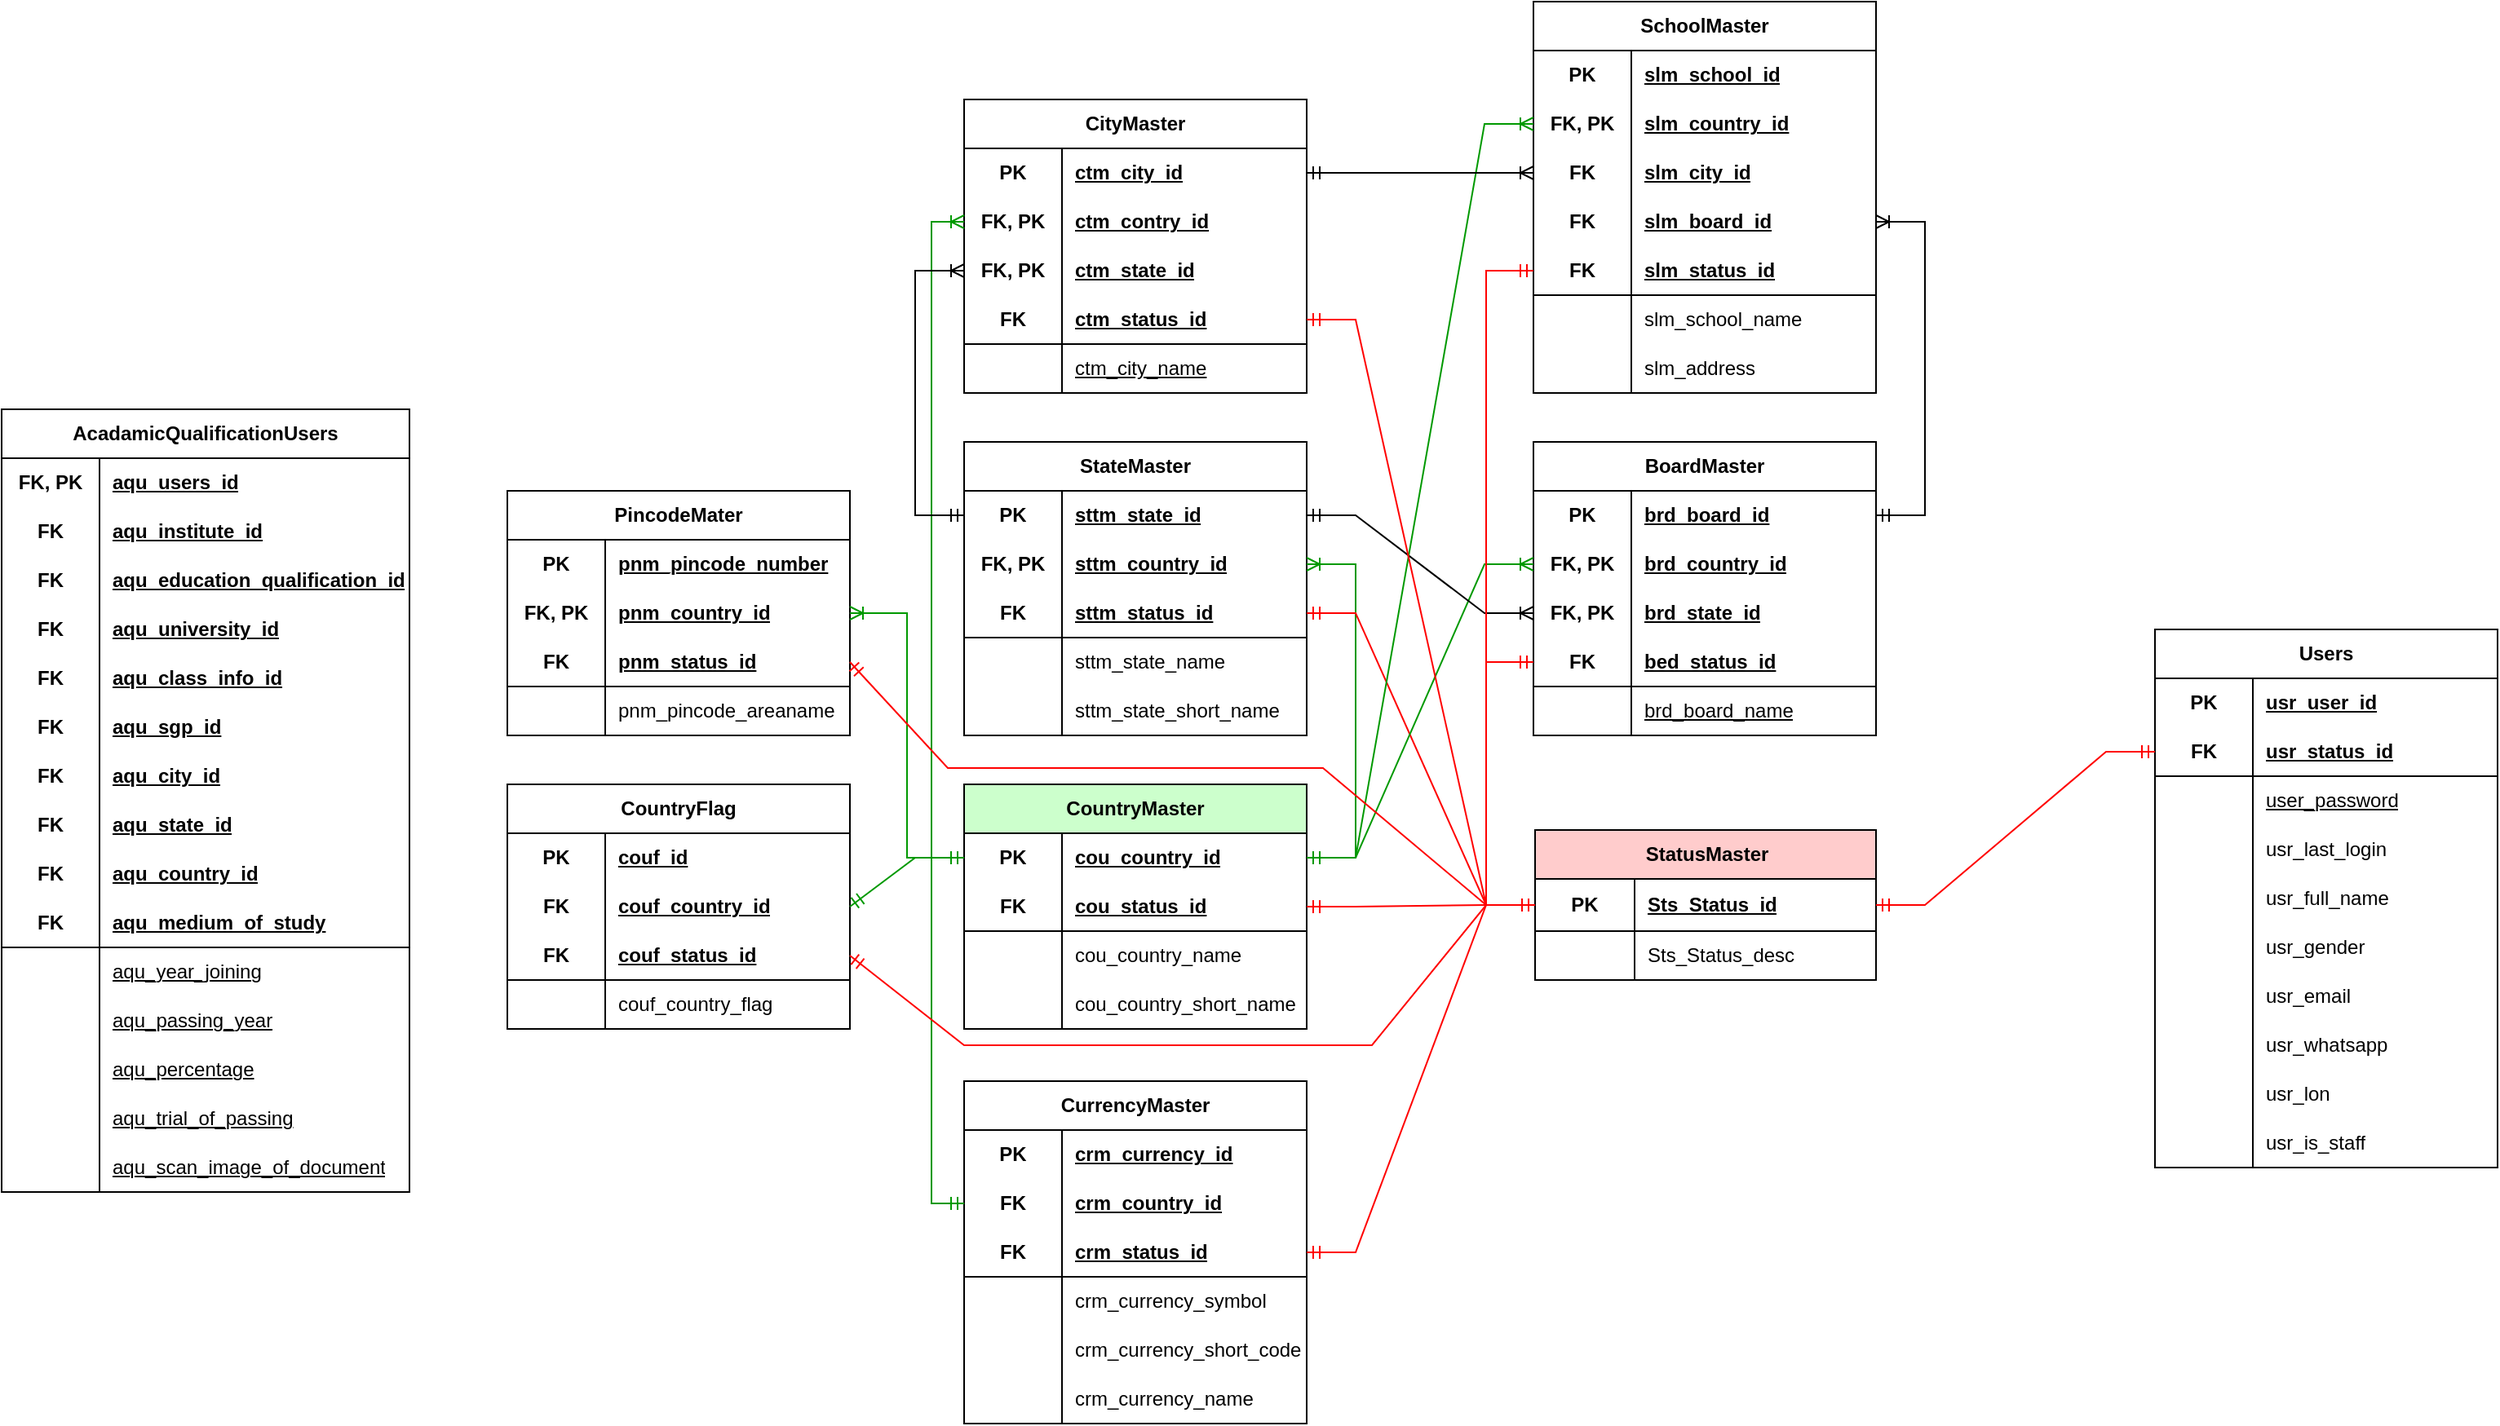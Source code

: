 <mxfile version="24.7.6">
  <diagram id="R2lEEEUBdFMjLlhIrx00" name="Page-1">
    <mxGraphModel dx="163" dy="71" grid="1" gridSize="10" guides="1" tooltips="1" connect="1" arrows="1" fold="1" page="1" pageScale="3" pageWidth="850" pageHeight="1100" math="0" shadow="0" extFonts="Permanent Marker^https://fonts.googleapis.com/css?family=Permanent+Marker">
      <root>
        <mxCell id="0" />
        <mxCell id="1" parent="0" />
        <mxCell id="sSmIcE9dGTno5-JjDZyf-843" value="StatusMaster" style="shape=table;startSize=30;container=1;collapsible=1;childLayout=tableLayout;fixedRows=1;rowLines=0;fontStyle=1;align=center;resizeLast=1;html=1;fillColor=#FFCCCC;" parent="1" vertex="1">
          <mxGeometry x="1180" y="1518" width="209" height="92" as="geometry">
            <mxRectangle x="1200" y="1510" width="110" height="30" as="alternateBounds" />
          </mxGeometry>
        </mxCell>
        <mxCell id="sSmIcE9dGTno5-JjDZyf-844" value="" style="shape=tableRow;horizontal=0;startSize=0;swimlaneHead=0;swimlaneBody=0;fillColor=none;collapsible=0;dropTarget=0;points=[[0,0.5],[1,0.5]];portConstraint=eastwest;top=0;left=0;right=0;bottom=1;" parent="sSmIcE9dGTno5-JjDZyf-843" vertex="1">
          <mxGeometry y="30" width="209" height="32" as="geometry" />
        </mxCell>
        <mxCell id="sSmIcE9dGTno5-JjDZyf-845" value="PK" style="shape=partialRectangle;connectable=0;fillColor=none;top=0;left=0;bottom=0;right=0;fontStyle=1;overflow=hidden;whiteSpace=wrap;html=1;" parent="sSmIcE9dGTno5-JjDZyf-844" vertex="1">
          <mxGeometry width="61" height="32" as="geometry">
            <mxRectangle width="61" height="32" as="alternateBounds" />
          </mxGeometry>
        </mxCell>
        <mxCell id="sSmIcE9dGTno5-JjDZyf-846" value="Sts_Status_id" style="shape=partialRectangle;connectable=0;fillColor=none;top=0;left=0;bottom=0;right=0;align=left;spacingLeft=6;fontStyle=5;overflow=hidden;whiteSpace=wrap;html=1;" parent="sSmIcE9dGTno5-JjDZyf-844" vertex="1">
          <mxGeometry x="61" width="148" height="32" as="geometry">
            <mxRectangle width="148" height="32" as="alternateBounds" />
          </mxGeometry>
        </mxCell>
        <mxCell id="sSmIcE9dGTno5-JjDZyf-847" value="" style="shape=tableRow;horizontal=0;startSize=0;swimlaneHead=0;swimlaneBody=0;fillColor=none;collapsible=0;dropTarget=0;points=[[0,0.5],[1,0.5]];portConstraint=eastwest;top=0;left=0;right=0;bottom=0;" parent="sSmIcE9dGTno5-JjDZyf-843" vertex="1">
          <mxGeometry y="62" width="209" height="30" as="geometry" />
        </mxCell>
        <mxCell id="sSmIcE9dGTno5-JjDZyf-848" value="" style="shape=partialRectangle;connectable=0;fillColor=none;top=0;left=0;bottom=0;right=0;editable=1;overflow=hidden;whiteSpace=wrap;html=1;" parent="sSmIcE9dGTno5-JjDZyf-847" vertex="1">
          <mxGeometry width="61" height="30" as="geometry">
            <mxRectangle width="61" height="30" as="alternateBounds" />
          </mxGeometry>
        </mxCell>
        <mxCell id="sSmIcE9dGTno5-JjDZyf-849" value="Sts_Status_desc" style="shape=partialRectangle;connectable=0;fillColor=none;top=0;left=0;bottom=0;right=0;align=left;spacingLeft=6;overflow=hidden;whiteSpace=wrap;html=1;" parent="sSmIcE9dGTno5-JjDZyf-847" vertex="1">
          <mxGeometry x="61" width="148" height="30" as="geometry">
            <mxRectangle width="148" height="30" as="alternateBounds" />
          </mxGeometry>
        </mxCell>
        <mxCell id="sSmIcE9dGTno5-JjDZyf-850" value="Users" style="shape=table;startSize=30;container=1;collapsible=1;childLayout=tableLayout;fixedRows=1;rowLines=0;fontStyle=1;align=center;resizeLast=1;html=1;whiteSpace=wrap;" parent="1" vertex="1">
          <mxGeometry x="1560" y="1395" width="210" height="330" as="geometry" />
        </mxCell>
        <mxCell id="sSmIcE9dGTno5-JjDZyf-851" value="" style="shape=tableRow;horizontal=0;startSize=0;swimlaneHead=0;swimlaneBody=0;fillColor=none;collapsible=0;dropTarget=0;points=[[0,0.5],[1,0.5]];portConstraint=eastwest;top=0;left=0;right=0;bottom=0;html=1;" parent="sSmIcE9dGTno5-JjDZyf-850" vertex="1">
          <mxGeometry y="30" width="210" height="30" as="geometry" />
        </mxCell>
        <mxCell id="sSmIcE9dGTno5-JjDZyf-852" value="PK" style="shape=partialRectangle;connectable=0;fillColor=none;top=0;left=0;bottom=0;right=0;fontStyle=1;overflow=hidden;html=1;whiteSpace=wrap;" parent="sSmIcE9dGTno5-JjDZyf-851" vertex="1">
          <mxGeometry width="60" height="30" as="geometry">
            <mxRectangle width="60" height="30" as="alternateBounds" />
          </mxGeometry>
        </mxCell>
        <mxCell id="sSmIcE9dGTno5-JjDZyf-853" value="usr_user_id" style="shape=partialRectangle;connectable=0;fillColor=none;top=0;left=0;bottom=0;right=0;align=left;spacingLeft=6;fontStyle=5;overflow=hidden;html=1;whiteSpace=wrap;" parent="sSmIcE9dGTno5-JjDZyf-851" vertex="1">
          <mxGeometry x="60" width="150" height="30" as="geometry">
            <mxRectangle width="150" height="30" as="alternateBounds" />
          </mxGeometry>
        </mxCell>
        <mxCell id="sSmIcE9dGTno5-JjDZyf-854" value="" style="shape=tableRow;horizontal=0;startSize=0;swimlaneHead=0;swimlaneBody=0;fillColor=none;collapsible=0;dropTarget=0;points=[[0,0.5],[1,0.5]];portConstraint=eastwest;top=0;left=0;right=0;bottom=1;html=1;" parent="sSmIcE9dGTno5-JjDZyf-850" vertex="1">
          <mxGeometry y="60" width="210" height="30" as="geometry" />
        </mxCell>
        <mxCell id="sSmIcE9dGTno5-JjDZyf-855" value="FK" style="shape=partialRectangle;connectable=0;fillColor=none;top=0;left=0;bottom=0;right=0;fontStyle=1;overflow=hidden;html=1;whiteSpace=wrap;" parent="sSmIcE9dGTno5-JjDZyf-854" vertex="1">
          <mxGeometry width="60" height="30" as="geometry">
            <mxRectangle width="60" height="30" as="alternateBounds" />
          </mxGeometry>
        </mxCell>
        <mxCell id="sSmIcE9dGTno5-JjDZyf-856" value="usr_status_id" style="shape=partialRectangle;connectable=0;fillColor=none;top=0;left=0;bottom=0;right=0;align=left;spacingLeft=6;fontStyle=5;overflow=hidden;html=1;whiteSpace=wrap;" parent="sSmIcE9dGTno5-JjDZyf-854" vertex="1">
          <mxGeometry x="60" width="150" height="30" as="geometry">
            <mxRectangle width="150" height="30" as="alternateBounds" />
          </mxGeometry>
        </mxCell>
        <mxCell id="sSmIcE9dGTno5-JjDZyf-857" value="" style="shape=tableRow;horizontal=0;startSize=0;swimlaneHead=0;swimlaneBody=0;fillColor=none;collapsible=0;dropTarget=0;points=[[0,0.5],[1,0.5]];portConstraint=eastwest;top=0;left=0;right=0;bottom=0;html=1;" parent="sSmIcE9dGTno5-JjDZyf-850" vertex="1">
          <mxGeometry y="90" width="210" height="30" as="geometry" />
        </mxCell>
        <mxCell id="sSmIcE9dGTno5-JjDZyf-858" value="" style="shape=partialRectangle;connectable=0;fillColor=none;top=0;left=0;bottom=0;right=0;editable=1;overflow=hidden;html=1;whiteSpace=wrap;" parent="sSmIcE9dGTno5-JjDZyf-857" vertex="1">
          <mxGeometry width="60" height="30" as="geometry">
            <mxRectangle width="60" height="30" as="alternateBounds" />
          </mxGeometry>
        </mxCell>
        <mxCell id="sSmIcE9dGTno5-JjDZyf-859" value="&lt;span style=&quot;text-decoration-line: underline;&quot;&gt;user_password&lt;/span&gt;" style="shape=partialRectangle;connectable=0;fillColor=none;top=0;left=0;bottom=0;right=0;align=left;spacingLeft=6;overflow=hidden;html=1;whiteSpace=wrap;" parent="sSmIcE9dGTno5-JjDZyf-857" vertex="1">
          <mxGeometry x="60" width="150" height="30" as="geometry">
            <mxRectangle width="150" height="30" as="alternateBounds" />
          </mxGeometry>
        </mxCell>
        <mxCell id="sSmIcE9dGTno5-JjDZyf-860" value="" style="shape=tableRow;horizontal=0;startSize=0;swimlaneHead=0;swimlaneBody=0;fillColor=none;collapsible=0;dropTarget=0;points=[[0,0.5],[1,0.5]];portConstraint=eastwest;top=0;left=0;right=0;bottom=0;html=1;" parent="sSmIcE9dGTno5-JjDZyf-850" vertex="1">
          <mxGeometry y="120" width="210" height="30" as="geometry" />
        </mxCell>
        <mxCell id="sSmIcE9dGTno5-JjDZyf-861" value="" style="shape=partialRectangle;connectable=0;fillColor=none;top=0;left=0;bottom=0;right=0;editable=1;overflow=hidden;html=1;whiteSpace=wrap;" parent="sSmIcE9dGTno5-JjDZyf-860" vertex="1">
          <mxGeometry width="60" height="30" as="geometry">
            <mxRectangle width="60" height="30" as="alternateBounds" />
          </mxGeometry>
        </mxCell>
        <mxCell id="sSmIcE9dGTno5-JjDZyf-862" value="usr_last_login" style="shape=partialRectangle;connectable=0;fillColor=none;top=0;left=0;bottom=0;right=0;align=left;spacingLeft=6;overflow=hidden;html=1;whiteSpace=wrap;" parent="sSmIcE9dGTno5-JjDZyf-860" vertex="1">
          <mxGeometry x="60" width="150" height="30" as="geometry">
            <mxRectangle width="150" height="30" as="alternateBounds" />
          </mxGeometry>
        </mxCell>
        <mxCell id="sSmIcE9dGTno5-JjDZyf-863" value="" style="shape=tableRow;horizontal=0;startSize=0;swimlaneHead=0;swimlaneBody=0;fillColor=none;collapsible=0;dropTarget=0;points=[[0,0.5],[1,0.5]];portConstraint=eastwest;top=0;left=0;right=0;bottom=0;html=1;" parent="sSmIcE9dGTno5-JjDZyf-850" vertex="1">
          <mxGeometry y="150" width="210" height="30" as="geometry" />
        </mxCell>
        <mxCell id="sSmIcE9dGTno5-JjDZyf-864" value="" style="shape=partialRectangle;connectable=0;fillColor=none;top=0;left=0;bottom=0;right=0;editable=1;overflow=hidden;html=1;whiteSpace=wrap;" parent="sSmIcE9dGTno5-JjDZyf-863" vertex="1">
          <mxGeometry width="60" height="30" as="geometry">
            <mxRectangle width="60" height="30" as="alternateBounds" />
          </mxGeometry>
        </mxCell>
        <mxCell id="sSmIcE9dGTno5-JjDZyf-865" value="usr_full_name" style="shape=partialRectangle;connectable=0;fillColor=none;top=0;left=0;bottom=0;right=0;align=left;spacingLeft=6;overflow=hidden;html=1;whiteSpace=wrap;" parent="sSmIcE9dGTno5-JjDZyf-863" vertex="1">
          <mxGeometry x="60" width="150" height="30" as="geometry">
            <mxRectangle width="150" height="30" as="alternateBounds" />
          </mxGeometry>
        </mxCell>
        <mxCell id="sSmIcE9dGTno5-JjDZyf-866" value="" style="shape=tableRow;horizontal=0;startSize=0;swimlaneHead=0;swimlaneBody=0;fillColor=none;collapsible=0;dropTarget=0;points=[[0,0.5],[1,0.5]];portConstraint=eastwest;top=0;left=0;right=0;bottom=0;html=1;" parent="sSmIcE9dGTno5-JjDZyf-850" vertex="1">
          <mxGeometry y="180" width="210" height="30" as="geometry" />
        </mxCell>
        <mxCell id="sSmIcE9dGTno5-JjDZyf-867" value="" style="shape=partialRectangle;connectable=0;fillColor=none;top=0;left=0;bottom=0;right=0;editable=1;overflow=hidden;html=1;whiteSpace=wrap;" parent="sSmIcE9dGTno5-JjDZyf-866" vertex="1">
          <mxGeometry width="60" height="30" as="geometry">
            <mxRectangle width="60" height="30" as="alternateBounds" />
          </mxGeometry>
        </mxCell>
        <mxCell id="sSmIcE9dGTno5-JjDZyf-868" value="usr_gender" style="shape=partialRectangle;connectable=0;fillColor=none;top=0;left=0;bottom=0;right=0;align=left;spacingLeft=6;overflow=hidden;html=1;whiteSpace=wrap;" parent="sSmIcE9dGTno5-JjDZyf-866" vertex="1">
          <mxGeometry x="60" width="150" height="30" as="geometry">
            <mxRectangle width="150" height="30" as="alternateBounds" />
          </mxGeometry>
        </mxCell>
        <mxCell id="sSmIcE9dGTno5-JjDZyf-869" value="" style="shape=tableRow;horizontal=0;startSize=0;swimlaneHead=0;swimlaneBody=0;fillColor=none;collapsible=0;dropTarget=0;points=[[0,0.5],[1,0.5]];portConstraint=eastwest;top=0;left=0;right=0;bottom=0;html=1;" parent="sSmIcE9dGTno5-JjDZyf-850" vertex="1">
          <mxGeometry y="210" width="210" height="30" as="geometry" />
        </mxCell>
        <mxCell id="sSmIcE9dGTno5-JjDZyf-870" value="" style="shape=partialRectangle;connectable=0;fillColor=none;top=0;left=0;bottom=0;right=0;editable=1;overflow=hidden;html=1;whiteSpace=wrap;" parent="sSmIcE9dGTno5-JjDZyf-869" vertex="1">
          <mxGeometry width="60" height="30" as="geometry">
            <mxRectangle width="60" height="30" as="alternateBounds" />
          </mxGeometry>
        </mxCell>
        <mxCell id="sSmIcE9dGTno5-JjDZyf-871" value="usr_email" style="shape=partialRectangle;connectable=0;fillColor=none;top=0;left=0;bottom=0;right=0;align=left;spacingLeft=6;overflow=hidden;html=1;whiteSpace=wrap;" parent="sSmIcE9dGTno5-JjDZyf-869" vertex="1">
          <mxGeometry x="60" width="150" height="30" as="geometry">
            <mxRectangle width="150" height="30" as="alternateBounds" />
          </mxGeometry>
        </mxCell>
        <mxCell id="sSmIcE9dGTno5-JjDZyf-872" value="" style="shape=tableRow;horizontal=0;startSize=0;swimlaneHead=0;swimlaneBody=0;fillColor=none;collapsible=0;dropTarget=0;points=[[0,0.5],[1,0.5]];portConstraint=eastwest;top=0;left=0;right=0;bottom=0;html=1;" parent="sSmIcE9dGTno5-JjDZyf-850" vertex="1">
          <mxGeometry y="240" width="210" height="30" as="geometry" />
        </mxCell>
        <mxCell id="sSmIcE9dGTno5-JjDZyf-873" value="" style="shape=partialRectangle;connectable=0;fillColor=none;top=0;left=0;bottom=0;right=0;editable=1;overflow=hidden;html=1;whiteSpace=wrap;" parent="sSmIcE9dGTno5-JjDZyf-872" vertex="1">
          <mxGeometry width="60" height="30" as="geometry">
            <mxRectangle width="60" height="30" as="alternateBounds" />
          </mxGeometry>
        </mxCell>
        <mxCell id="sSmIcE9dGTno5-JjDZyf-874" value="usr_whatsapp" style="shape=partialRectangle;connectable=0;fillColor=none;top=0;left=0;bottom=0;right=0;align=left;spacingLeft=6;overflow=hidden;html=1;whiteSpace=wrap;" parent="sSmIcE9dGTno5-JjDZyf-872" vertex="1">
          <mxGeometry x="60" width="150" height="30" as="geometry">
            <mxRectangle width="150" height="30" as="alternateBounds" />
          </mxGeometry>
        </mxCell>
        <mxCell id="sSmIcE9dGTno5-JjDZyf-875" value="" style="shape=tableRow;horizontal=0;startSize=0;swimlaneHead=0;swimlaneBody=0;fillColor=none;collapsible=0;dropTarget=0;points=[[0,0.5],[1,0.5]];portConstraint=eastwest;top=0;left=0;right=0;bottom=0;html=1;" parent="sSmIcE9dGTno5-JjDZyf-850" vertex="1">
          <mxGeometry y="270" width="210" height="30" as="geometry" />
        </mxCell>
        <mxCell id="sSmIcE9dGTno5-JjDZyf-876" value="" style="shape=partialRectangle;connectable=0;fillColor=none;top=0;left=0;bottom=0;right=0;editable=1;overflow=hidden;html=1;whiteSpace=wrap;" parent="sSmIcE9dGTno5-JjDZyf-875" vertex="1">
          <mxGeometry width="60" height="30" as="geometry">
            <mxRectangle width="60" height="30" as="alternateBounds" />
          </mxGeometry>
        </mxCell>
        <mxCell id="sSmIcE9dGTno5-JjDZyf-877" value="usr_lon" style="shape=partialRectangle;connectable=0;fillColor=none;top=0;left=0;bottom=0;right=0;align=left;spacingLeft=6;overflow=hidden;html=1;whiteSpace=wrap;" parent="sSmIcE9dGTno5-JjDZyf-875" vertex="1">
          <mxGeometry x="60" width="150" height="30" as="geometry">
            <mxRectangle width="150" height="30" as="alternateBounds" />
          </mxGeometry>
        </mxCell>
        <mxCell id="sSmIcE9dGTno5-JjDZyf-878" value="" style="shape=tableRow;horizontal=0;startSize=0;swimlaneHead=0;swimlaneBody=0;fillColor=none;collapsible=0;dropTarget=0;points=[[0,0.5],[1,0.5]];portConstraint=eastwest;top=0;left=0;right=0;bottom=0;html=1;" parent="sSmIcE9dGTno5-JjDZyf-850" vertex="1">
          <mxGeometry y="300" width="210" height="30" as="geometry" />
        </mxCell>
        <mxCell id="sSmIcE9dGTno5-JjDZyf-879" value="" style="shape=partialRectangle;connectable=0;fillColor=none;top=0;left=0;bottom=0;right=0;editable=1;overflow=hidden;html=1;whiteSpace=wrap;" parent="sSmIcE9dGTno5-JjDZyf-878" vertex="1">
          <mxGeometry width="60" height="30" as="geometry">
            <mxRectangle width="60" height="30" as="alternateBounds" />
          </mxGeometry>
        </mxCell>
        <mxCell id="sSmIcE9dGTno5-JjDZyf-880" value="usr_is_staff" style="shape=partialRectangle;connectable=0;fillColor=none;top=0;left=0;bottom=0;right=0;align=left;spacingLeft=6;overflow=hidden;html=1;whiteSpace=wrap;" parent="sSmIcE9dGTno5-JjDZyf-878" vertex="1">
          <mxGeometry x="60" width="150" height="30" as="geometry">
            <mxRectangle width="150" height="30" as="alternateBounds" />
          </mxGeometry>
        </mxCell>
        <mxCell id="sSmIcE9dGTno5-JjDZyf-881" value="CountryMaster" style="shape=table;startSize=30;container=1;collapsible=1;childLayout=tableLayout;fixedRows=1;rowLines=0;fontStyle=1;align=center;resizeLast=1;html=1;whiteSpace=wrap;fillColor=#CCFFCC;" parent="1" vertex="1">
          <mxGeometry x="830" y="1490" width="210" height="150" as="geometry" />
        </mxCell>
        <mxCell id="sSmIcE9dGTno5-JjDZyf-882" value="" style="shape=tableRow;horizontal=0;startSize=0;swimlaneHead=0;swimlaneBody=0;fillColor=none;collapsible=0;dropTarget=0;points=[[0,0.5],[1,0.5]];portConstraint=eastwest;top=0;left=0;right=0;bottom=0;html=1;" parent="sSmIcE9dGTno5-JjDZyf-881" vertex="1">
          <mxGeometry y="30" width="210" height="30" as="geometry" />
        </mxCell>
        <mxCell id="sSmIcE9dGTno5-JjDZyf-883" value="PK" style="shape=partialRectangle;connectable=0;fillColor=none;top=0;left=0;bottom=0;right=0;fontStyle=1;overflow=hidden;html=1;whiteSpace=wrap;" parent="sSmIcE9dGTno5-JjDZyf-882" vertex="1">
          <mxGeometry width="60" height="30" as="geometry">
            <mxRectangle width="60" height="30" as="alternateBounds" />
          </mxGeometry>
        </mxCell>
        <mxCell id="sSmIcE9dGTno5-JjDZyf-884" value="cou_country_id" style="shape=partialRectangle;connectable=0;fillColor=none;top=0;left=0;bottom=0;right=0;align=left;spacingLeft=6;fontStyle=5;overflow=hidden;html=1;whiteSpace=wrap;" parent="sSmIcE9dGTno5-JjDZyf-882" vertex="1">
          <mxGeometry x="60" width="150" height="30" as="geometry">
            <mxRectangle width="150" height="30" as="alternateBounds" />
          </mxGeometry>
        </mxCell>
        <mxCell id="sSmIcE9dGTno5-JjDZyf-885" value="" style="shape=tableRow;horizontal=0;startSize=0;swimlaneHead=0;swimlaneBody=0;fillColor=none;collapsible=0;dropTarget=0;points=[[0,0.5],[1,0.5]];portConstraint=eastwest;top=0;left=0;right=0;bottom=1;html=1;" parent="sSmIcE9dGTno5-JjDZyf-881" vertex="1">
          <mxGeometry y="60" width="210" height="30" as="geometry" />
        </mxCell>
        <mxCell id="sSmIcE9dGTno5-JjDZyf-886" value="FK" style="shape=partialRectangle;connectable=0;fillColor=none;top=0;left=0;bottom=0;right=0;fontStyle=1;overflow=hidden;html=1;whiteSpace=wrap;" parent="sSmIcE9dGTno5-JjDZyf-885" vertex="1">
          <mxGeometry width="60" height="30" as="geometry">
            <mxRectangle width="60" height="30" as="alternateBounds" />
          </mxGeometry>
        </mxCell>
        <mxCell id="sSmIcE9dGTno5-JjDZyf-887" value="cou_status_id" style="shape=partialRectangle;connectable=0;fillColor=none;top=0;left=0;bottom=0;right=0;align=left;spacingLeft=6;fontStyle=5;overflow=hidden;html=1;whiteSpace=wrap;" parent="sSmIcE9dGTno5-JjDZyf-885" vertex="1">
          <mxGeometry x="60" width="150" height="30" as="geometry">
            <mxRectangle width="150" height="30" as="alternateBounds" />
          </mxGeometry>
        </mxCell>
        <mxCell id="sSmIcE9dGTno5-JjDZyf-888" value="" style="shape=tableRow;horizontal=0;startSize=0;swimlaneHead=0;swimlaneBody=0;fillColor=none;collapsible=0;dropTarget=0;points=[[0,0.5],[1,0.5]];portConstraint=eastwest;top=0;left=0;right=0;bottom=0;html=1;" parent="sSmIcE9dGTno5-JjDZyf-881" vertex="1">
          <mxGeometry y="90" width="210" height="30" as="geometry" />
        </mxCell>
        <mxCell id="sSmIcE9dGTno5-JjDZyf-889" value="" style="shape=partialRectangle;connectable=0;fillColor=none;top=0;left=0;bottom=0;right=0;editable=1;overflow=hidden;html=1;whiteSpace=wrap;" parent="sSmIcE9dGTno5-JjDZyf-888" vertex="1">
          <mxGeometry width="60" height="30" as="geometry">
            <mxRectangle width="60" height="30" as="alternateBounds" />
          </mxGeometry>
        </mxCell>
        <mxCell id="sSmIcE9dGTno5-JjDZyf-890" value="cou_country_name" style="shape=partialRectangle;connectable=0;fillColor=none;top=0;left=0;bottom=0;right=0;align=left;spacingLeft=6;overflow=hidden;html=1;whiteSpace=wrap;" parent="sSmIcE9dGTno5-JjDZyf-888" vertex="1">
          <mxGeometry x="60" width="150" height="30" as="geometry">
            <mxRectangle width="150" height="30" as="alternateBounds" />
          </mxGeometry>
        </mxCell>
        <mxCell id="sSmIcE9dGTno5-JjDZyf-891" value="" style="shape=tableRow;horizontal=0;startSize=0;swimlaneHead=0;swimlaneBody=0;fillColor=none;collapsible=0;dropTarget=0;points=[[0,0.5],[1,0.5]];portConstraint=eastwest;top=0;left=0;right=0;bottom=0;html=1;" parent="sSmIcE9dGTno5-JjDZyf-881" vertex="1">
          <mxGeometry y="120" width="210" height="30" as="geometry" />
        </mxCell>
        <mxCell id="sSmIcE9dGTno5-JjDZyf-892" value="" style="shape=partialRectangle;connectable=0;fillColor=none;top=0;left=0;bottom=0;right=0;editable=1;overflow=hidden;html=1;whiteSpace=wrap;" parent="sSmIcE9dGTno5-JjDZyf-891" vertex="1">
          <mxGeometry width="60" height="30" as="geometry">
            <mxRectangle width="60" height="30" as="alternateBounds" />
          </mxGeometry>
        </mxCell>
        <mxCell id="sSmIcE9dGTno5-JjDZyf-893" value="cou_country_short_name" style="shape=partialRectangle;connectable=0;fillColor=none;top=0;left=0;bottom=0;right=0;align=left;spacingLeft=6;overflow=hidden;html=1;whiteSpace=wrap;" parent="sSmIcE9dGTno5-JjDZyf-891" vertex="1">
          <mxGeometry x="60" width="150" height="30" as="geometry">
            <mxRectangle width="150" height="30" as="alternateBounds" />
          </mxGeometry>
        </mxCell>
        <mxCell id="sSmIcE9dGTno5-JjDZyf-895" value="" style="edgeStyle=entityRelationEdgeStyle;fontSize=12;html=1;endArrow=ERmandOne;startArrow=ERmandOne;rounded=0;exitX=1;exitY=0.5;exitDx=0;exitDy=0;entryX=0;entryY=0.5;entryDx=0;entryDy=0;strokeColor=#FF0000;" parent="1" source="sSmIcE9dGTno5-JjDZyf-885" target="sSmIcE9dGTno5-JjDZyf-844" edge="1">
          <mxGeometry width="100" height="100" relative="1" as="geometry">
            <mxPoint x="1250" y="1620" as="sourcePoint" />
            <mxPoint x="1350" y="1520" as="targetPoint" />
          </mxGeometry>
        </mxCell>
        <mxCell id="sSmIcE9dGTno5-JjDZyf-898" value="" style="edgeStyle=entityRelationEdgeStyle;fontSize=12;html=1;endArrow=ERmandOne;startArrow=ERmandOne;rounded=0;exitX=1;exitY=0.5;exitDx=0;exitDy=0;entryX=0;entryY=0.5;entryDx=0;entryDy=0;fillColor=#FFCCCC;strokeColor=#FF0000;" parent="1" source="sSmIcE9dGTno5-JjDZyf-844" target="sSmIcE9dGTno5-JjDZyf-854" edge="1">
          <mxGeometry width="100" height="100" relative="1" as="geometry">
            <mxPoint x="1400" y="1564.5" as="sourcePoint" />
            <mxPoint x="1569" y="1563.5" as="targetPoint" />
          </mxGeometry>
        </mxCell>
        <mxCell id="sSmIcE9dGTno5-JjDZyf-901" value="CountryFlag" style="shape=table;startSize=30;container=1;collapsible=1;childLayout=tableLayout;fixedRows=1;rowLines=0;fontStyle=1;align=center;resizeLast=1;html=1;whiteSpace=wrap;" parent="1" vertex="1">
          <mxGeometry x="550" y="1490" width="210" height="150" as="geometry" />
        </mxCell>
        <mxCell id="sSmIcE9dGTno5-JjDZyf-902" value="" style="shape=tableRow;horizontal=0;startSize=0;swimlaneHead=0;swimlaneBody=0;fillColor=none;collapsible=0;dropTarget=0;points=[[0,0.5],[1,0.5]];portConstraint=eastwest;top=0;left=0;right=0;bottom=0;html=1;" parent="sSmIcE9dGTno5-JjDZyf-901" vertex="1">
          <mxGeometry y="30" width="210" height="30" as="geometry" />
        </mxCell>
        <mxCell id="sSmIcE9dGTno5-JjDZyf-903" value="PK" style="shape=partialRectangle;connectable=0;fillColor=none;top=0;left=0;bottom=0;right=0;fontStyle=1;overflow=hidden;html=1;whiteSpace=wrap;" parent="sSmIcE9dGTno5-JjDZyf-902" vertex="1">
          <mxGeometry width="60" height="30" as="geometry">
            <mxRectangle width="60" height="30" as="alternateBounds" />
          </mxGeometry>
        </mxCell>
        <mxCell id="sSmIcE9dGTno5-JjDZyf-904" value="couf_id" style="shape=partialRectangle;connectable=0;fillColor=none;top=0;left=0;bottom=0;right=0;align=left;spacingLeft=6;fontStyle=5;overflow=hidden;html=1;whiteSpace=wrap;" parent="sSmIcE9dGTno5-JjDZyf-902" vertex="1">
          <mxGeometry x="60" width="150" height="30" as="geometry">
            <mxRectangle width="150" height="30" as="alternateBounds" />
          </mxGeometry>
        </mxCell>
        <mxCell id="sSmIcE9dGTno5-JjDZyf-905" value="" style="shape=tableRow;horizontal=0;startSize=0;swimlaneHead=0;swimlaneBody=0;fillColor=none;collapsible=0;dropTarget=0;points=[[0,0.5],[1,0.5]];portConstraint=eastwest;top=0;left=0;right=0;bottom=0;html=1;" parent="sSmIcE9dGTno5-JjDZyf-901" vertex="1">
          <mxGeometry y="60" width="210" height="30" as="geometry" />
        </mxCell>
        <mxCell id="sSmIcE9dGTno5-JjDZyf-906" value="&lt;span style=&quot;font-weight: 700;&quot;&gt;FK&lt;/span&gt;" style="shape=partialRectangle;connectable=0;fillColor=none;top=0;left=0;bottom=0;right=0;editable=1;overflow=hidden;html=1;whiteSpace=wrap;" parent="sSmIcE9dGTno5-JjDZyf-905" vertex="1">
          <mxGeometry width="60" height="30" as="geometry">
            <mxRectangle width="60" height="30" as="alternateBounds" />
          </mxGeometry>
        </mxCell>
        <mxCell id="sSmIcE9dGTno5-JjDZyf-907" value="&lt;span style=&quot;font-weight: 700; text-decoration-line: underline;&quot;&gt;couf_country_id&lt;/span&gt;" style="shape=partialRectangle;connectable=0;fillColor=none;top=0;left=0;bottom=0;right=0;align=left;spacingLeft=6;overflow=hidden;html=1;whiteSpace=wrap;" parent="sSmIcE9dGTno5-JjDZyf-905" vertex="1">
          <mxGeometry x="60" width="150" height="30" as="geometry">
            <mxRectangle width="150" height="30" as="alternateBounds" />
          </mxGeometry>
        </mxCell>
        <mxCell id="sSmIcE9dGTno5-JjDZyf-908" value="" style="shape=tableRow;horizontal=0;startSize=0;swimlaneHead=0;swimlaneBody=0;fillColor=none;collapsible=0;dropTarget=0;points=[[0,0.5],[1,0.5]];portConstraint=eastwest;top=0;left=0;right=0;bottom=1;html=1;" parent="sSmIcE9dGTno5-JjDZyf-901" vertex="1">
          <mxGeometry y="90" width="210" height="30" as="geometry" />
        </mxCell>
        <mxCell id="sSmIcE9dGTno5-JjDZyf-909" value="FK" style="shape=partialRectangle;connectable=0;fillColor=none;top=0;left=0;bottom=0;right=0;fontStyle=1;overflow=hidden;html=1;whiteSpace=wrap;" parent="sSmIcE9dGTno5-JjDZyf-908" vertex="1">
          <mxGeometry width="60" height="30" as="geometry">
            <mxRectangle width="60" height="30" as="alternateBounds" />
          </mxGeometry>
        </mxCell>
        <mxCell id="sSmIcE9dGTno5-JjDZyf-910" value="couf_status_id" style="shape=partialRectangle;connectable=0;fillColor=none;top=0;left=0;bottom=0;right=0;align=left;spacingLeft=6;fontStyle=5;overflow=hidden;html=1;whiteSpace=wrap;" parent="sSmIcE9dGTno5-JjDZyf-908" vertex="1">
          <mxGeometry x="60" width="150" height="30" as="geometry">
            <mxRectangle width="150" height="30" as="alternateBounds" />
          </mxGeometry>
        </mxCell>
        <mxCell id="sSmIcE9dGTno5-JjDZyf-911" value="" style="shape=tableRow;horizontal=0;startSize=0;swimlaneHead=0;swimlaneBody=0;fillColor=none;collapsible=0;dropTarget=0;points=[[0,0.5],[1,0.5]];portConstraint=eastwest;top=0;left=0;right=0;bottom=0;html=1;" parent="sSmIcE9dGTno5-JjDZyf-901" vertex="1">
          <mxGeometry y="120" width="210" height="30" as="geometry" />
        </mxCell>
        <mxCell id="sSmIcE9dGTno5-JjDZyf-912" value="" style="shape=partialRectangle;connectable=0;fillColor=none;top=0;left=0;bottom=0;right=0;editable=1;overflow=hidden;html=1;whiteSpace=wrap;" parent="sSmIcE9dGTno5-JjDZyf-911" vertex="1">
          <mxGeometry width="60" height="30" as="geometry">
            <mxRectangle width="60" height="30" as="alternateBounds" />
          </mxGeometry>
        </mxCell>
        <mxCell id="sSmIcE9dGTno5-JjDZyf-913" value="couf_country_flag" style="shape=partialRectangle;connectable=0;fillColor=none;top=0;left=0;bottom=0;right=0;align=left;spacingLeft=6;overflow=hidden;html=1;whiteSpace=wrap;" parent="sSmIcE9dGTno5-JjDZyf-911" vertex="1">
          <mxGeometry x="60" width="150" height="30" as="geometry">
            <mxRectangle width="150" height="30" as="alternateBounds" />
          </mxGeometry>
        </mxCell>
        <mxCell id="sSmIcE9dGTno5-JjDZyf-927" value="" style="fontSize=12;html=1;endArrow=ERmandOne;startArrow=ERmandOne;rounded=0;exitX=1;exitY=0.5;exitDx=0;exitDy=0;entryX=0;entryY=0.5;entryDx=0;entryDy=0;strokeColor=#009900;" parent="1" source="sSmIcE9dGTno5-JjDZyf-905" target="sSmIcE9dGTno5-JjDZyf-882" edge="1">
          <mxGeometry width="100" height="100" relative="1" as="geometry">
            <mxPoint x="1050" y="1575" as="sourcePoint" />
            <mxPoint x="1219" y="1574" as="targetPoint" />
            <Array as="points">
              <mxPoint x="800" y="1535" />
            </Array>
          </mxGeometry>
        </mxCell>
        <mxCell id="sSmIcE9dGTno5-JjDZyf-931" value="" style="group" parent="1" vertex="1" connectable="0">
          <mxGeometry x="830" y="1672" width="210" height="210" as="geometry" />
        </mxCell>
        <mxCell id="sSmIcE9dGTno5-JjDZyf-932" value="CurrencyMaster" style="shape=table;startSize=30;container=1;collapsible=1;childLayout=tableLayout;fixedRows=1;rowLines=0;fontStyle=1;align=center;resizeLast=1;html=1;whiteSpace=wrap;" parent="sSmIcE9dGTno5-JjDZyf-931" vertex="1">
          <mxGeometry width="210" height="210" as="geometry" />
        </mxCell>
        <mxCell id="sSmIcE9dGTno5-JjDZyf-933" value="" style="shape=tableRow;horizontal=0;startSize=0;swimlaneHead=0;swimlaneBody=0;fillColor=none;collapsible=0;dropTarget=0;points=[[0,0.5],[1,0.5]];portConstraint=eastwest;top=0;left=0;right=0;bottom=0;html=1;" parent="sSmIcE9dGTno5-JjDZyf-932" vertex="1">
          <mxGeometry y="30" width="210" height="30" as="geometry" />
        </mxCell>
        <mxCell id="sSmIcE9dGTno5-JjDZyf-934" value="PK" style="shape=partialRectangle;connectable=0;fillColor=none;top=0;left=0;bottom=0;right=0;fontStyle=1;overflow=hidden;html=1;whiteSpace=wrap;" parent="sSmIcE9dGTno5-JjDZyf-933" vertex="1">
          <mxGeometry width="60" height="30" as="geometry">
            <mxRectangle width="60" height="30" as="alternateBounds" />
          </mxGeometry>
        </mxCell>
        <mxCell id="sSmIcE9dGTno5-JjDZyf-935" value="crm_currency_id" style="shape=partialRectangle;connectable=0;fillColor=none;top=0;left=0;bottom=0;right=0;align=left;spacingLeft=6;fontStyle=5;overflow=hidden;html=1;whiteSpace=wrap;" parent="sSmIcE9dGTno5-JjDZyf-933" vertex="1">
          <mxGeometry x="60" width="150" height="30" as="geometry">
            <mxRectangle width="150" height="30" as="alternateBounds" />
          </mxGeometry>
        </mxCell>
        <mxCell id="sSmIcE9dGTno5-JjDZyf-936" value="" style="shape=tableRow;horizontal=0;startSize=0;swimlaneHead=0;swimlaneBody=0;fillColor=none;collapsible=0;dropTarget=0;points=[[0,0.5],[1,0.5]];portConstraint=eastwest;top=0;left=0;right=0;bottom=0;html=1;" parent="sSmIcE9dGTno5-JjDZyf-932" vertex="1">
          <mxGeometry y="60" width="210" height="30" as="geometry" />
        </mxCell>
        <mxCell id="sSmIcE9dGTno5-JjDZyf-937" value="&lt;span style=&quot;font-weight: 700;&quot;&gt;FK&lt;/span&gt;" style="shape=partialRectangle;connectable=0;fillColor=none;top=0;left=0;bottom=0;right=0;editable=1;overflow=hidden;html=1;whiteSpace=wrap;" parent="sSmIcE9dGTno5-JjDZyf-936" vertex="1">
          <mxGeometry width="60" height="30" as="geometry">
            <mxRectangle width="60" height="30" as="alternateBounds" />
          </mxGeometry>
        </mxCell>
        <mxCell id="sSmIcE9dGTno5-JjDZyf-938" value="&lt;span style=&quot;font-weight: 700; text-decoration-line: underline;&quot;&gt;crm_country_id&lt;/span&gt;" style="shape=partialRectangle;connectable=0;fillColor=none;top=0;left=0;bottom=0;right=0;align=left;spacingLeft=6;overflow=hidden;html=1;whiteSpace=wrap;" parent="sSmIcE9dGTno5-JjDZyf-936" vertex="1">
          <mxGeometry x="60" width="150" height="30" as="geometry">
            <mxRectangle width="150" height="30" as="alternateBounds" />
          </mxGeometry>
        </mxCell>
        <mxCell id="sSmIcE9dGTno5-JjDZyf-939" value="" style="shape=tableRow;horizontal=0;startSize=0;swimlaneHead=0;swimlaneBody=0;fillColor=none;collapsible=0;dropTarget=0;points=[[0,0.5],[1,0.5]];portConstraint=eastwest;top=0;left=0;right=0;bottom=1;html=1;" parent="sSmIcE9dGTno5-JjDZyf-932" vertex="1">
          <mxGeometry y="90" width="210" height="30" as="geometry" />
        </mxCell>
        <mxCell id="sSmIcE9dGTno5-JjDZyf-940" value="FK" style="shape=partialRectangle;connectable=0;fillColor=none;top=0;left=0;bottom=0;right=0;fontStyle=1;overflow=hidden;html=1;whiteSpace=wrap;" parent="sSmIcE9dGTno5-JjDZyf-939" vertex="1">
          <mxGeometry width="60" height="30" as="geometry">
            <mxRectangle width="60" height="30" as="alternateBounds" />
          </mxGeometry>
        </mxCell>
        <mxCell id="sSmIcE9dGTno5-JjDZyf-941" value="crm_status_id" style="shape=partialRectangle;connectable=0;fillColor=none;top=0;left=0;bottom=0;right=0;align=left;spacingLeft=6;fontStyle=5;overflow=hidden;html=1;whiteSpace=wrap;" parent="sSmIcE9dGTno5-JjDZyf-939" vertex="1">
          <mxGeometry x="60" width="150" height="30" as="geometry">
            <mxRectangle width="150" height="30" as="alternateBounds" />
          </mxGeometry>
        </mxCell>
        <mxCell id="sSmIcE9dGTno5-JjDZyf-942" value="" style="shape=tableRow;horizontal=0;startSize=0;swimlaneHead=0;swimlaneBody=0;fillColor=none;collapsible=0;dropTarget=0;points=[[0,0.5],[1,0.5]];portConstraint=eastwest;top=0;left=0;right=0;bottom=0;html=1;" parent="sSmIcE9dGTno5-JjDZyf-932" vertex="1">
          <mxGeometry y="120" width="210" height="90" as="geometry" />
        </mxCell>
        <mxCell id="sSmIcE9dGTno5-JjDZyf-943" value="" style="shape=partialRectangle;connectable=0;fillColor=none;top=0;left=0;bottom=0;right=0;editable=1;overflow=hidden;html=1;whiteSpace=wrap;" parent="sSmIcE9dGTno5-JjDZyf-942" vertex="1">
          <mxGeometry width="60" height="90" as="geometry">
            <mxRectangle width="60" height="90" as="alternateBounds" />
          </mxGeometry>
        </mxCell>
        <mxCell id="sSmIcE9dGTno5-JjDZyf-944" value="" style="shape=partialRectangle;connectable=0;fillColor=none;top=0;left=0;bottom=0;right=0;align=left;spacingLeft=6;overflow=hidden;html=1;whiteSpace=wrap;" parent="sSmIcE9dGTno5-JjDZyf-942" vertex="1">
          <mxGeometry x="60" width="150" height="90" as="geometry">
            <mxRectangle width="150" height="90" as="alternateBounds" />
          </mxGeometry>
        </mxCell>
        <mxCell id="sSmIcE9dGTno5-JjDZyf-945" value="" style="shape=tableRow;horizontal=0;startSize=0;swimlaneHead=0;swimlaneBody=0;fillColor=none;collapsible=0;dropTarget=0;points=[[0,0.5],[1,0.5]];portConstraint=eastwest;top=0;left=0;right=0;bottom=0;html=1;" parent="sSmIcE9dGTno5-JjDZyf-931" vertex="1">
          <mxGeometry y="120" width="210" height="30" as="geometry" />
        </mxCell>
        <mxCell id="sSmIcE9dGTno5-JjDZyf-946" value="" style="shape=partialRectangle;connectable=0;fillColor=none;top=0;left=0;bottom=0;right=0;editable=1;overflow=hidden;html=1;whiteSpace=wrap;" parent="sSmIcE9dGTno5-JjDZyf-945" vertex="1">
          <mxGeometry width="60" height="30" as="geometry">
            <mxRectangle width="60" height="30" as="alternateBounds" />
          </mxGeometry>
        </mxCell>
        <mxCell id="sSmIcE9dGTno5-JjDZyf-947" value="crm_currency_symbol" style="shape=partialRectangle;connectable=0;fillColor=none;top=0;left=0;bottom=0;right=0;align=left;spacingLeft=6;overflow=hidden;html=1;whiteSpace=wrap;" parent="sSmIcE9dGTno5-JjDZyf-945" vertex="1">
          <mxGeometry x="60" width="150" height="30" as="geometry">
            <mxRectangle width="150" height="30" as="alternateBounds" />
          </mxGeometry>
        </mxCell>
        <mxCell id="sSmIcE9dGTno5-JjDZyf-948" value="" style="shape=tableRow;horizontal=0;startSize=0;swimlaneHead=0;swimlaneBody=0;fillColor=none;collapsible=0;dropTarget=0;points=[[0,0.5],[1,0.5]];portConstraint=eastwest;top=0;left=0;right=0;bottom=0;html=1;" parent="sSmIcE9dGTno5-JjDZyf-931" vertex="1">
          <mxGeometry y="150" width="210" height="30" as="geometry" />
        </mxCell>
        <mxCell id="sSmIcE9dGTno5-JjDZyf-949" value="" style="shape=partialRectangle;connectable=0;fillColor=none;top=0;left=0;bottom=0;right=0;editable=1;overflow=hidden;html=1;whiteSpace=wrap;" parent="sSmIcE9dGTno5-JjDZyf-948" vertex="1">
          <mxGeometry width="60" height="30" as="geometry">
            <mxRectangle width="60" height="30" as="alternateBounds" />
          </mxGeometry>
        </mxCell>
        <mxCell id="sSmIcE9dGTno5-JjDZyf-950" value="crm_currency_short_code" style="shape=partialRectangle;connectable=0;fillColor=none;top=0;left=0;bottom=0;right=0;align=left;spacingLeft=6;overflow=hidden;html=1;whiteSpace=wrap;" parent="sSmIcE9dGTno5-JjDZyf-948" vertex="1">
          <mxGeometry x="60" width="150" height="30" as="geometry">
            <mxRectangle width="150" height="30" as="alternateBounds" />
          </mxGeometry>
        </mxCell>
        <mxCell id="sSmIcE9dGTno5-JjDZyf-951" value="" style="shape=tableRow;horizontal=0;startSize=0;swimlaneHead=0;swimlaneBody=0;fillColor=none;collapsible=0;dropTarget=0;points=[[0,0.5],[1,0.5]];portConstraint=eastwest;top=0;left=0;right=0;bottom=0;html=1;" parent="sSmIcE9dGTno5-JjDZyf-931" vertex="1">
          <mxGeometry y="140" width="210" height="30" as="geometry" />
        </mxCell>
        <mxCell id="sSmIcE9dGTno5-JjDZyf-952" value="" style="shape=partialRectangle;connectable=0;fillColor=none;top=0;left=0;bottom=0;right=0;editable=1;overflow=hidden;html=1;whiteSpace=wrap;" parent="sSmIcE9dGTno5-JjDZyf-951" vertex="1">
          <mxGeometry width="60" height="30" as="geometry">
            <mxRectangle width="60" height="30" as="alternateBounds" />
          </mxGeometry>
        </mxCell>
        <mxCell id="sSmIcE9dGTno5-JjDZyf-953" value="crm_currency_name" style="shape=partialRectangle;connectable=0;fillColor=none;top=0;left=0;bottom=0;right=0;align=left;spacingLeft=6;overflow=hidden;html=1;whiteSpace=wrap;" parent="sSmIcE9dGTno5-JjDZyf-931" vertex="1">
          <mxGeometry x="60" y="180" width="150" height="30" as="geometry">
            <mxRectangle width="150" height="30" as="alternateBounds" />
          </mxGeometry>
        </mxCell>
        <mxCell id="sSmIcE9dGTno5-JjDZyf-954" value="" style="fontSize=12;html=1;endArrow=ERmandOne;startArrow=ERmandOne;rounded=0;exitX=0;exitY=0.5;exitDx=0;exitDy=0;entryX=0;entryY=0.5;entryDx=0;entryDy=0;strokeColor=#009900;" parent="1" source="sSmIcE9dGTno5-JjDZyf-882" target="sSmIcE9dGTno5-JjDZyf-936" edge="1">
          <mxGeometry width="100" height="100" relative="1" as="geometry">
            <mxPoint x="820" y="1610" as="sourcePoint" />
            <mxPoint x="820" y="1750" as="targetPoint" />
            <Array as="points">
              <mxPoint x="810" y="1535" />
              <mxPoint x="810" y="1747" />
            </Array>
          </mxGeometry>
        </mxCell>
        <mxCell id="sSmIcE9dGTno5-JjDZyf-957" value="" style="fontSize=12;html=1;endArrow=ERmandOne;startArrow=ERmandOne;rounded=0;exitX=1;exitY=0.5;exitDx=0;exitDy=0;entryX=0;entryY=0.5;entryDx=0;entryDy=0;strokeColor=#FF0000;" parent="1" source="sSmIcE9dGTno5-JjDZyf-908" target="sSmIcE9dGTno5-JjDZyf-844" edge="1">
          <mxGeometry width="100" height="100" relative="1" as="geometry">
            <mxPoint x="1050" y="1575" as="sourcePoint" />
            <mxPoint x="1210" y="1570" as="targetPoint" />
            <Array as="points">
              <mxPoint x="830" y="1650" />
              <mxPoint x="1080" y="1650" />
              <mxPoint x="1150" y="1564" />
            </Array>
          </mxGeometry>
        </mxCell>
        <mxCell id="sSmIcE9dGTno5-JjDZyf-958" value="" style="edgeStyle=entityRelationEdgeStyle;fontSize=12;html=1;endArrow=ERmandOne;startArrow=ERmandOne;rounded=0;exitX=1;exitY=0.5;exitDx=0;exitDy=0;entryX=0;entryY=0.5;entryDx=0;entryDy=0;strokeColor=#FF0000;" parent="1" source="sSmIcE9dGTno5-JjDZyf-939" target="sSmIcE9dGTno5-JjDZyf-844" edge="1">
          <mxGeometry width="100" height="100" relative="1" as="geometry">
            <mxPoint x="1060" y="1585" as="sourcePoint" />
            <mxPoint x="1210" y="1560" as="targetPoint" />
          </mxGeometry>
        </mxCell>
        <mxCell id="sSmIcE9dGTno5-JjDZyf-960" value="StateMaster" style="shape=table;startSize=30;container=1;collapsible=1;childLayout=tableLayout;fixedRows=1;rowLines=0;fontStyle=1;align=center;resizeLast=1;html=1;whiteSpace=wrap;" parent="1" vertex="1">
          <mxGeometry x="830" y="1280" width="210" height="180" as="geometry" />
        </mxCell>
        <mxCell id="sSmIcE9dGTno5-JjDZyf-961" value="" style="shape=tableRow;horizontal=0;startSize=0;swimlaneHead=0;swimlaneBody=0;fillColor=none;collapsible=0;dropTarget=0;points=[[0,0.5],[1,0.5]];portConstraint=eastwest;top=0;left=0;right=0;bottom=0;html=1;" parent="sSmIcE9dGTno5-JjDZyf-960" vertex="1">
          <mxGeometry y="30" width="210" height="30" as="geometry" />
        </mxCell>
        <mxCell id="sSmIcE9dGTno5-JjDZyf-962" value="PK" style="shape=partialRectangle;connectable=0;fillColor=none;top=0;left=0;bottom=0;right=0;fontStyle=1;overflow=hidden;html=1;whiteSpace=wrap;" parent="sSmIcE9dGTno5-JjDZyf-961" vertex="1">
          <mxGeometry width="60" height="30" as="geometry">
            <mxRectangle width="60" height="30" as="alternateBounds" />
          </mxGeometry>
        </mxCell>
        <mxCell id="sSmIcE9dGTno5-JjDZyf-963" value="sttm_state_id" style="shape=partialRectangle;connectable=0;fillColor=none;top=0;left=0;bottom=0;right=0;align=left;spacingLeft=6;fontStyle=5;overflow=hidden;html=1;whiteSpace=wrap;" parent="sSmIcE9dGTno5-JjDZyf-961" vertex="1">
          <mxGeometry x="60" width="150" height="30" as="geometry">
            <mxRectangle width="150" height="30" as="alternateBounds" />
          </mxGeometry>
        </mxCell>
        <mxCell id="sSmIcE9dGTno5-JjDZyf-964" value="" style="shape=tableRow;horizontal=0;startSize=0;swimlaneHead=0;swimlaneBody=0;fillColor=none;collapsible=0;dropTarget=0;points=[[0,0.5],[1,0.5]];portConstraint=eastwest;top=0;left=0;right=0;bottom=0;html=1;" parent="sSmIcE9dGTno5-JjDZyf-960" vertex="1">
          <mxGeometry y="60" width="210" height="30" as="geometry" />
        </mxCell>
        <mxCell id="sSmIcE9dGTno5-JjDZyf-965" value="&lt;span style=&quot;font-weight: 700;&quot;&gt;FK, PK&lt;/span&gt;" style="shape=partialRectangle;connectable=0;fillColor=none;top=0;left=0;bottom=0;right=0;editable=1;overflow=hidden;html=1;whiteSpace=wrap;" parent="sSmIcE9dGTno5-JjDZyf-964" vertex="1">
          <mxGeometry width="60" height="30" as="geometry">
            <mxRectangle width="60" height="30" as="alternateBounds" />
          </mxGeometry>
        </mxCell>
        <mxCell id="sSmIcE9dGTno5-JjDZyf-966" value="&lt;span style=&quot;font-weight: 700; text-decoration-line: underline;&quot;&gt;sttm_country_id&lt;/span&gt;" style="shape=partialRectangle;connectable=0;fillColor=none;top=0;left=0;bottom=0;right=0;align=left;spacingLeft=6;overflow=hidden;html=1;whiteSpace=wrap;" parent="sSmIcE9dGTno5-JjDZyf-964" vertex="1">
          <mxGeometry x="60" width="150" height="30" as="geometry">
            <mxRectangle width="150" height="30" as="alternateBounds" />
          </mxGeometry>
        </mxCell>
        <mxCell id="sSmIcE9dGTno5-JjDZyf-967" value="" style="shape=tableRow;horizontal=0;startSize=0;swimlaneHead=0;swimlaneBody=0;fillColor=none;collapsible=0;dropTarget=0;points=[[0,0.5],[1,0.5]];portConstraint=eastwest;top=0;left=0;right=0;bottom=1;html=1;" parent="sSmIcE9dGTno5-JjDZyf-960" vertex="1">
          <mxGeometry y="90" width="210" height="30" as="geometry" />
        </mxCell>
        <mxCell id="sSmIcE9dGTno5-JjDZyf-968" value="FK" style="shape=partialRectangle;connectable=0;fillColor=none;top=0;left=0;bottom=0;right=0;fontStyle=1;overflow=hidden;html=1;whiteSpace=wrap;" parent="sSmIcE9dGTno5-JjDZyf-967" vertex="1">
          <mxGeometry width="60" height="30" as="geometry">
            <mxRectangle width="60" height="30" as="alternateBounds" />
          </mxGeometry>
        </mxCell>
        <mxCell id="sSmIcE9dGTno5-JjDZyf-969" value="sttm_status_id" style="shape=partialRectangle;connectable=0;fillColor=none;top=0;left=0;bottom=0;right=0;align=left;spacingLeft=6;fontStyle=5;overflow=hidden;html=1;whiteSpace=wrap;" parent="sSmIcE9dGTno5-JjDZyf-967" vertex="1">
          <mxGeometry x="60" width="150" height="30" as="geometry">
            <mxRectangle width="150" height="30" as="alternateBounds" />
          </mxGeometry>
        </mxCell>
        <mxCell id="sSmIcE9dGTno5-JjDZyf-970" value="" style="shape=tableRow;horizontal=0;startSize=0;swimlaneHead=0;swimlaneBody=0;fillColor=none;collapsible=0;dropTarget=0;points=[[0,0.5],[1,0.5]];portConstraint=eastwest;top=0;left=0;right=0;bottom=0;html=1;" parent="sSmIcE9dGTno5-JjDZyf-960" vertex="1">
          <mxGeometry y="120" width="210" height="60" as="geometry" />
        </mxCell>
        <mxCell id="sSmIcE9dGTno5-JjDZyf-971" value="" style="shape=partialRectangle;connectable=0;fillColor=none;top=0;left=0;bottom=0;right=0;editable=1;overflow=hidden;html=1;whiteSpace=wrap;" parent="sSmIcE9dGTno5-JjDZyf-970" vertex="1">
          <mxGeometry width="60" height="60" as="geometry">
            <mxRectangle width="60" height="60" as="alternateBounds" />
          </mxGeometry>
        </mxCell>
        <mxCell id="sSmIcE9dGTno5-JjDZyf-972" value="" style="shape=partialRectangle;connectable=0;fillColor=none;top=0;left=0;bottom=0;right=0;align=left;spacingLeft=6;overflow=hidden;html=1;whiteSpace=wrap;" parent="sSmIcE9dGTno5-JjDZyf-970" vertex="1">
          <mxGeometry x="60" width="150" height="60" as="geometry">
            <mxRectangle width="150" height="60" as="alternateBounds" />
          </mxGeometry>
        </mxCell>
        <mxCell id="sSmIcE9dGTno5-JjDZyf-973" value="" style="shape=tableRow;horizontal=0;startSize=0;swimlaneHead=0;swimlaneBody=0;fillColor=none;collapsible=0;dropTarget=0;points=[[0,0.5],[1,0.5]];portConstraint=eastwest;top=0;left=0;right=0;bottom=0;html=1;" parent="1" vertex="1">
          <mxGeometry x="830" y="1400" width="210" height="30" as="geometry" />
        </mxCell>
        <mxCell id="sSmIcE9dGTno5-JjDZyf-974" value="" style="shape=partialRectangle;connectable=0;fillColor=none;top=0;left=0;bottom=0;right=0;editable=1;overflow=hidden;html=1;whiteSpace=wrap;" parent="sSmIcE9dGTno5-JjDZyf-973" vertex="1">
          <mxGeometry width="60" height="30" as="geometry">
            <mxRectangle width="60" height="30" as="alternateBounds" />
          </mxGeometry>
        </mxCell>
        <mxCell id="sSmIcE9dGTno5-JjDZyf-975" value="sttm_state_name" style="shape=partialRectangle;connectable=0;fillColor=none;top=0;left=0;bottom=0;right=0;align=left;spacingLeft=6;overflow=hidden;html=1;whiteSpace=wrap;" parent="sSmIcE9dGTno5-JjDZyf-973" vertex="1">
          <mxGeometry x="60" width="150" height="30" as="geometry">
            <mxRectangle width="150" height="30" as="alternateBounds" />
          </mxGeometry>
        </mxCell>
        <mxCell id="sSmIcE9dGTno5-JjDZyf-976" value="" style="shape=tableRow;horizontal=0;startSize=0;swimlaneHead=0;swimlaneBody=0;fillColor=none;collapsible=0;dropTarget=0;points=[[0,0.5],[1,0.5]];portConstraint=eastwest;top=0;left=0;right=0;bottom=0;html=1;" parent="1" vertex="1">
          <mxGeometry x="830" y="1430" width="210" height="30" as="geometry" />
        </mxCell>
        <mxCell id="sSmIcE9dGTno5-JjDZyf-977" value="" style="shape=partialRectangle;connectable=0;fillColor=none;top=0;left=0;bottom=0;right=0;editable=1;overflow=hidden;html=1;whiteSpace=wrap;" parent="sSmIcE9dGTno5-JjDZyf-976" vertex="1">
          <mxGeometry width="60" height="30" as="geometry">
            <mxRectangle width="60" height="30" as="alternateBounds" />
          </mxGeometry>
        </mxCell>
        <mxCell id="sSmIcE9dGTno5-JjDZyf-978" value="sttm_state_short_name" style="shape=partialRectangle;connectable=0;fillColor=none;top=0;left=0;bottom=0;right=0;align=left;spacingLeft=6;overflow=hidden;html=1;whiteSpace=wrap;" parent="sSmIcE9dGTno5-JjDZyf-976" vertex="1">
          <mxGeometry x="60" width="150" height="30" as="geometry">
            <mxRectangle width="150" height="30" as="alternateBounds" />
          </mxGeometry>
        </mxCell>
        <mxCell id="sSmIcE9dGTno5-JjDZyf-979" value="" style="shape=tableRow;horizontal=0;startSize=0;swimlaneHead=0;swimlaneBody=0;fillColor=none;collapsible=0;dropTarget=0;points=[[0,0.5],[1,0.5]];portConstraint=eastwest;top=0;left=0;right=0;bottom=0;html=1;" parent="1" vertex="1">
          <mxGeometry x="830" y="1420" width="210" height="30" as="geometry" />
        </mxCell>
        <mxCell id="sSmIcE9dGTno5-JjDZyf-980" value="" style="shape=partialRectangle;connectable=0;fillColor=none;top=0;left=0;bottom=0;right=0;editable=1;overflow=hidden;html=1;whiteSpace=wrap;" parent="sSmIcE9dGTno5-JjDZyf-979" vertex="1">
          <mxGeometry width="60" height="30" as="geometry">
            <mxRectangle width="60" height="30" as="alternateBounds" />
          </mxGeometry>
        </mxCell>
        <mxCell id="sSmIcE9dGTno5-JjDZyf-981" value="" style="edgeStyle=entityRelationEdgeStyle;fontSize=12;html=1;endArrow=ERoneToMany;startArrow=ERmandOne;rounded=0;exitX=1;exitY=0.5;exitDx=0;exitDy=0;entryX=1;entryY=0.5;entryDx=0;entryDy=0;strokeColor=#009900;" parent="1" source="sSmIcE9dGTno5-JjDZyf-882" target="sSmIcE9dGTno5-JjDZyf-964" edge="1">
          <mxGeometry width="100" height="100" relative="1" as="geometry">
            <mxPoint x="920" y="1490" as="sourcePoint" />
            <mxPoint x="1020" y="1390" as="targetPoint" />
          </mxGeometry>
        </mxCell>
        <mxCell id="sSmIcE9dGTno5-JjDZyf-982" value="" style="edgeStyle=entityRelationEdgeStyle;fontSize=12;html=1;endArrow=ERmandOne;startArrow=ERmandOne;rounded=0;exitX=1;exitY=0.5;exitDx=0;exitDy=0;entryX=0;entryY=0.5;entryDx=0;entryDy=0;strokeColor=#FF0000;" parent="1" source="sSmIcE9dGTno5-JjDZyf-967" target="sSmIcE9dGTno5-JjDZyf-844" edge="1">
          <mxGeometry width="100" height="100" relative="1" as="geometry">
            <mxPoint x="1050" y="1575" as="sourcePoint" />
            <mxPoint x="1219" y="1574" as="targetPoint" />
          </mxGeometry>
        </mxCell>
        <mxCell id="sSmIcE9dGTno5-JjDZyf-983" value="BoardMaster" style="shape=table;startSize=30;container=1;collapsible=1;childLayout=tableLayout;fixedRows=1;rowLines=0;fontStyle=1;align=center;resizeLast=1;html=1;whiteSpace=wrap;" parent="1" vertex="1">
          <mxGeometry x="1179" y="1280" width="210" height="180" as="geometry" />
        </mxCell>
        <mxCell id="sSmIcE9dGTno5-JjDZyf-984" value="" style="shape=tableRow;horizontal=0;startSize=0;swimlaneHead=0;swimlaneBody=0;fillColor=none;collapsible=0;dropTarget=0;points=[[0,0.5],[1,0.5]];portConstraint=eastwest;top=0;left=0;right=0;bottom=0;html=1;" parent="sSmIcE9dGTno5-JjDZyf-983" vertex="1">
          <mxGeometry y="30" width="210" height="30" as="geometry" />
        </mxCell>
        <mxCell id="sSmIcE9dGTno5-JjDZyf-985" value="PK" style="shape=partialRectangle;connectable=0;fillColor=none;top=0;left=0;bottom=0;right=0;fontStyle=1;overflow=hidden;html=1;whiteSpace=wrap;" parent="sSmIcE9dGTno5-JjDZyf-984" vertex="1">
          <mxGeometry width="60" height="30" as="geometry">
            <mxRectangle width="60" height="30" as="alternateBounds" />
          </mxGeometry>
        </mxCell>
        <mxCell id="sSmIcE9dGTno5-JjDZyf-986" value="brd_board_id" style="shape=partialRectangle;connectable=0;fillColor=none;top=0;left=0;bottom=0;right=0;align=left;spacingLeft=6;fontStyle=5;overflow=hidden;html=1;whiteSpace=wrap;" parent="sSmIcE9dGTno5-JjDZyf-984" vertex="1">
          <mxGeometry x="60" width="150" height="30" as="geometry">
            <mxRectangle width="150" height="30" as="alternateBounds" />
          </mxGeometry>
        </mxCell>
        <mxCell id="sSmIcE9dGTno5-JjDZyf-987" value="" style="shape=tableRow;horizontal=0;startSize=0;swimlaneHead=0;swimlaneBody=0;fillColor=none;collapsible=0;dropTarget=0;points=[[0,0.5],[1,0.5]];portConstraint=eastwest;top=0;left=0;right=0;bottom=0;html=1;" parent="sSmIcE9dGTno5-JjDZyf-983" vertex="1">
          <mxGeometry y="60" width="210" height="30" as="geometry" />
        </mxCell>
        <mxCell id="sSmIcE9dGTno5-JjDZyf-988" value="&lt;span style=&quot;font-weight: 700;&quot;&gt;FK, PK&lt;/span&gt;" style="shape=partialRectangle;connectable=0;fillColor=none;top=0;left=0;bottom=0;right=0;editable=1;overflow=hidden;html=1;whiteSpace=wrap;" parent="sSmIcE9dGTno5-JjDZyf-987" vertex="1">
          <mxGeometry width="60" height="30" as="geometry">
            <mxRectangle width="60" height="30" as="alternateBounds" />
          </mxGeometry>
        </mxCell>
        <mxCell id="sSmIcE9dGTno5-JjDZyf-989" value="&lt;b&gt;&lt;u&gt;brd_country_id&lt;/u&gt;&lt;/b&gt;" style="shape=partialRectangle;connectable=0;fillColor=none;top=0;left=0;bottom=0;right=0;align=left;spacingLeft=6;overflow=hidden;html=1;whiteSpace=wrap;" parent="sSmIcE9dGTno5-JjDZyf-987" vertex="1">
          <mxGeometry x="60" width="150" height="30" as="geometry">
            <mxRectangle width="150" height="30" as="alternateBounds" />
          </mxGeometry>
        </mxCell>
        <mxCell id="sSmIcE9dGTno5-JjDZyf-990" value="" style="shape=tableRow;horizontal=0;startSize=0;swimlaneHead=0;swimlaneBody=0;fillColor=none;collapsible=0;dropTarget=0;points=[[0,0.5],[1,0.5]];portConstraint=eastwest;top=0;left=0;right=0;bottom=0;html=1;" parent="sSmIcE9dGTno5-JjDZyf-983" vertex="1">
          <mxGeometry y="90" width="210" height="30" as="geometry" />
        </mxCell>
        <mxCell id="sSmIcE9dGTno5-JjDZyf-991" value="&lt;span style=&quot;font-weight: 700;&quot;&gt;FK, PK&lt;/span&gt;" style="shape=partialRectangle;connectable=0;fillColor=none;top=0;left=0;bottom=0;right=0;editable=1;overflow=hidden;html=1;whiteSpace=wrap;" parent="sSmIcE9dGTno5-JjDZyf-990" vertex="1">
          <mxGeometry width="60" height="30" as="geometry">
            <mxRectangle width="60" height="30" as="alternateBounds" />
          </mxGeometry>
        </mxCell>
        <mxCell id="sSmIcE9dGTno5-JjDZyf-992" value="&lt;span style=&quot;font-weight: 700; text-decoration-line: underline;&quot;&gt;brd_state_id&lt;/span&gt;" style="shape=partialRectangle;connectable=0;fillColor=none;top=0;left=0;bottom=0;right=0;align=left;spacingLeft=6;overflow=hidden;html=1;whiteSpace=wrap;" parent="sSmIcE9dGTno5-JjDZyf-990" vertex="1">
          <mxGeometry x="60" width="150" height="30" as="geometry">
            <mxRectangle width="150" height="30" as="alternateBounds" />
          </mxGeometry>
        </mxCell>
        <mxCell id="sSmIcE9dGTno5-JjDZyf-993" value="" style="shape=tableRow;horizontal=0;startSize=0;swimlaneHead=0;swimlaneBody=0;fillColor=none;collapsible=0;dropTarget=0;points=[[0,0.5],[1,0.5]];portConstraint=eastwest;top=0;left=0;right=0;bottom=1;html=1;" parent="sSmIcE9dGTno5-JjDZyf-983" vertex="1">
          <mxGeometry y="120" width="210" height="30" as="geometry" />
        </mxCell>
        <mxCell id="sSmIcE9dGTno5-JjDZyf-994" value="FK" style="shape=partialRectangle;connectable=0;fillColor=none;top=0;left=0;bottom=0;right=0;fontStyle=1;overflow=hidden;html=1;whiteSpace=wrap;" parent="sSmIcE9dGTno5-JjDZyf-993" vertex="1">
          <mxGeometry width="60" height="30" as="geometry">
            <mxRectangle width="60" height="30" as="alternateBounds" />
          </mxGeometry>
        </mxCell>
        <mxCell id="sSmIcE9dGTno5-JjDZyf-995" value="bed_status_id" style="shape=partialRectangle;connectable=0;fillColor=none;top=0;left=0;bottom=0;right=0;align=left;spacingLeft=6;fontStyle=5;overflow=hidden;html=1;whiteSpace=wrap;" parent="sSmIcE9dGTno5-JjDZyf-993" vertex="1">
          <mxGeometry x="60" width="150" height="30" as="geometry">
            <mxRectangle width="150" height="30" as="alternateBounds" />
          </mxGeometry>
        </mxCell>
        <mxCell id="sSmIcE9dGTno5-JjDZyf-996" value="" style="shape=tableRow;horizontal=0;startSize=0;swimlaneHead=0;swimlaneBody=0;fillColor=none;collapsible=0;dropTarget=0;points=[[0,0.5],[1,0.5]];portConstraint=eastwest;top=0;left=0;right=0;bottom=1;html=1;" parent="sSmIcE9dGTno5-JjDZyf-983" vertex="1">
          <mxGeometry y="150" width="210" height="30" as="geometry" />
        </mxCell>
        <mxCell id="sSmIcE9dGTno5-JjDZyf-997" value="" style="shape=partialRectangle;connectable=0;fillColor=none;top=0;left=0;bottom=0;right=0;fontStyle=1;overflow=hidden;html=1;whiteSpace=wrap;" parent="sSmIcE9dGTno5-JjDZyf-996" vertex="1">
          <mxGeometry width="60" height="30" as="geometry">
            <mxRectangle width="60" height="30" as="alternateBounds" />
          </mxGeometry>
        </mxCell>
        <mxCell id="sSmIcE9dGTno5-JjDZyf-998" value="&lt;span style=&quot;font-weight: 400;&quot;&gt;brd_board_name&lt;/span&gt;" style="shape=partialRectangle;connectable=0;fillColor=none;top=0;left=0;bottom=0;right=0;align=left;spacingLeft=6;fontStyle=5;overflow=hidden;html=1;whiteSpace=wrap;" parent="sSmIcE9dGTno5-JjDZyf-996" vertex="1">
          <mxGeometry x="60" width="150" height="30" as="geometry">
            <mxRectangle width="150" height="30" as="alternateBounds" />
          </mxGeometry>
        </mxCell>
        <mxCell id="sSmIcE9dGTno5-JjDZyf-999" value="" style="edgeStyle=entityRelationEdgeStyle;fontSize=12;html=1;endArrow=ERoneToMany;startArrow=ERmandOne;rounded=0;exitX=1;exitY=0.5;exitDx=0;exitDy=0;entryX=0;entryY=0.5;entryDx=0;entryDy=0;strokeColor=#009900;" parent="1" source="sSmIcE9dGTno5-JjDZyf-882" target="sSmIcE9dGTno5-JjDZyf-987" edge="1">
          <mxGeometry width="100" height="100" relative="1" as="geometry">
            <mxPoint x="1060" y="1540" as="sourcePoint" />
            <mxPoint x="1180" y="1330" as="targetPoint" />
            <Array as="points">
              <mxPoint x="1140" y="1325" />
            </Array>
          </mxGeometry>
        </mxCell>
        <mxCell id="sSmIcE9dGTno5-JjDZyf-1001" value="" style="edgeStyle=entityRelationEdgeStyle;fontSize=12;html=1;endArrow=ERoneToMany;startArrow=ERmandOne;rounded=0;entryX=0;entryY=0.5;entryDx=0;entryDy=0;exitX=1;exitY=0.5;exitDx=0;exitDy=0;strokeColor=#000000;" parent="1" source="sSmIcE9dGTno5-JjDZyf-961" target="sSmIcE9dGTno5-JjDZyf-990" edge="1">
          <mxGeometry width="100" height="100" relative="1" as="geometry">
            <mxPoint x="1050" y="1330" as="sourcePoint" />
            <mxPoint x="1189" y="1365" as="targetPoint" />
            <Array as="points">
              <mxPoint x="1150" y="1335" />
            </Array>
          </mxGeometry>
        </mxCell>
        <mxCell id="sSmIcE9dGTno5-JjDZyf-1002" value="" style="edgeStyle=elbowEdgeStyle;fontSize=12;html=1;endArrow=ERmandOne;startArrow=ERmandOne;rounded=0;exitX=0;exitY=0.5;exitDx=0;exitDy=0;entryX=0;entryY=0.5;entryDx=0;entryDy=0;elbow=vertical;strokeColor=#FF0000;" parent="1" source="sSmIcE9dGTno5-JjDZyf-993" target="sSmIcE9dGTno5-JjDZyf-844" edge="1">
          <mxGeometry width="100" height="100" relative="1" as="geometry">
            <mxPoint x="1050" y="1575" as="sourcePoint" />
            <mxPoint x="1219" y="1574" as="targetPoint" />
            <Array as="points">
              <mxPoint x="1150" y="1490" />
            </Array>
          </mxGeometry>
        </mxCell>
        <mxCell id="sSmIcE9dGTno5-JjDZyf-1003" value="SchoolMaster" style="shape=table;startSize=30;container=1;collapsible=1;childLayout=tableLayout;fixedRows=1;rowLines=0;fontStyle=1;align=center;resizeLast=1;html=1;whiteSpace=wrap;" parent="1" vertex="1">
          <mxGeometry x="1179" y="1010" width="210" height="240" as="geometry" />
        </mxCell>
        <mxCell id="sSmIcE9dGTno5-JjDZyf-1004" value="" style="shape=tableRow;horizontal=0;startSize=0;swimlaneHead=0;swimlaneBody=0;fillColor=none;collapsible=0;dropTarget=0;points=[[0,0.5],[1,0.5]];portConstraint=eastwest;top=0;left=0;right=0;bottom=0;html=1;" parent="sSmIcE9dGTno5-JjDZyf-1003" vertex="1">
          <mxGeometry y="30" width="210" height="30" as="geometry" />
        </mxCell>
        <mxCell id="sSmIcE9dGTno5-JjDZyf-1005" value="PK" style="shape=partialRectangle;connectable=0;fillColor=none;top=0;left=0;bottom=0;right=0;fontStyle=1;overflow=hidden;html=1;whiteSpace=wrap;" parent="sSmIcE9dGTno5-JjDZyf-1004" vertex="1">
          <mxGeometry width="60" height="30" as="geometry">
            <mxRectangle width="60" height="30" as="alternateBounds" />
          </mxGeometry>
        </mxCell>
        <mxCell id="sSmIcE9dGTno5-JjDZyf-1006" value="slm_school_id" style="shape=partialRectangle;connectable=0;fillColor=none;top=0;left=0;bottom=0;right=0;align=left;spacingLeft=6;fontStyle=5;overflow=hidden;html=1;whiteSpace=wrap;" parent="sSmIcE9dGTno5-JjDZyf-1004" vertex="1">
          <mxGeometry x="60" width="150" height="30" as="geometry">
            <mxRectangle width="150" height="30" as="alternateBounds" />
          </mxGeometry>
        </mxCell>
        <mxCell id="sSmIcE9dGTno5-JjDZyf-1007" value="" style="shape=tableRow;horizontal=0;startSize=0;swimlaneHead=0;swimlaneBody=0;fillColor=none;collapsible=0;dropTarget=0;points=[[0,0.5],[1,0.5]];portConstraint=eastwest;top=0;left=0;right=0;bottom=0;html=1;" parent="sSmIcE9dGTno5-JjDZyf-1003" vertex="1">
          <mxGeometry y="60" width="210" height="30" as="geometry" />
        </mxCell>
        <mxCell id="sSmIcE9dGTno5-JjDZyf-1008" value="FK, PK" style="shape=partialRectangle;connectable=0;fillColor=none;top=0;left=0;bottom=0;right=0;fontStyle=1;overflow=hidden;html=1;whiteSpace=wrap;" parent="sSmIcE9dGTno5-JjDZyf-1007" vertex="1">
          <mxGeometry width="60" height="30" as="geometry">
            <mxRectangle width="60" height="30" as="alternateBounds" />
          </mxGeometry>
        </mxCell>
        <mxCell id="sSmIcE9dGTno5-JjDZyf-1009" value="slm_country_id" style="shape=partialRectangle;connectable=0;fillColor=none;top=0;left=0;bottom=0;right=0;align=left;spacingLeft=6;fontStyle=5;overflow=hidden;html=1;whiteSpace=wrap;" parent="sSmIcE9dGTno5-JjDZyf-1007" vertex="1">
          <mxGeometry x="60" width="150" height="30" as="geometry">
            <mxRectangle width="150" height="30" as="alternateBounds" />
          </mxGeometry>
        </mxCell>
        <mxCell id="sSmIcE9dGTno5-JjDZyf-1010" value="" style="shape=tableRow;horizontal=0;startSize=0;swimlaneHead=0;swimlaneBody=0;fillColor=none;collapsible=0;dropTarget=0;points=[[0,0.5],[1,0.5]];portConstraint=eastwest;top=0;left=0;right=0;bottom=0;html=1;" parent="sSmIcE9dGTno5-JjDZyf-1003" vertex="1">
          <mxGeometry y="90" width="210" height="30" as="geometry" />
        </mxCell>
        <mxCell id="sSmIcE9dGTno5-JjDZyf-1011" value="FK" style="shape=partialRectangle;connectable=0;fillColor=none;top=0;left=0;bottom=0;right=0;fontStyle=1;overflow=hidden;html=1;whiteSpace=wrap;" parent="sSmIcE9dGTno5-JjDZyf-1010" vertex="1">
          <mxGeometry width="60" height="30" as="geometry">
            <mxRectangle width="60" height="30" as="alternateBounds" />
          </mxGeometry>
        </mxCell>
        <mxCell id="sSmIcE9dGTno5-JjDZyf-1012" value="&lt;b&gt;&lt;u&gt;slm_city_id&lt;/u&gt;&lt;/b&gt;" style="shape=partialRectangle;connectable=0;fillColor=none;top=0;left=0;bottom=0;right=0;align=left;spacingLeft=6;fontStyle=5;overflow=hidden;html=1;whiteSpace=wrap;" parent="sSmIcE9dGTno5-JjDZyf-1010" vertex="1">
          <mxGeometry x="60" width="150" height="30" as="geometry">
            <mxRectangle width="150" height="30" as="alternateBounds" />
          </mxGeometry>
        </mxCell>
        <mxCell id="sSmIcE9dGTno5-JjDZyf-1013" value="" style="shape=tableRow;horizontal=0;startSize=0;swimlaneHead=0;swimlaneBody=0;fillColor=none;collapsible=0;dropTarget=0;points=[[0,0.5],[1,0.5]];portConstraint=eastwest;top=0;left=0;right=0;bottom=0;html=1;" parent="sSmIcE9dGTno5-JjDZyf-1003" vertex="1">
          <mxGeometry y="120" width="210" height="30" as="geometry" />
        </mxCell>
        <mxCell id="sSmIcE9dGTno5-JjDZyf-1014" value="FK" style="shape=partialRectangle;connectable=0;fillColor=none;top=0;left=0;bottom=0;right=0;fontStyle=1;overflow=hidden;html=1;whiteSpace=wrap;" parent="sSmIcE9dGTno5-JjDZyf-1013" vertex="1">
          <mxGeometry width="60" height="30" as="geometry">
            <mxRectangle width="60" height="30" as="alternateBounds" />
          </mxGeometry>
        </mxCell>
        <mxCell id="sSmIcE9dGTno5-JjDZyf-1015" value="slm_board_id" style="shape=partialRectangle;connectable=0;fillColor=none;top=0;left=0;bottom=0;right=0;align=left;spacingLeft=6;fontStyle=5;overflow=hidden;html=1;whiteSpace=wrap;" parent="sSmIcE9dGTno5-JjDZyf-1013" vertex="1">
          <mxGeometry x="60" width="150" height="30" as="geometry">
            <mxRectangle width="150" height="30" as="alternateBounds" />
          </mxGeometry>
        </mxCell>
        <mxCell id="sSmIcE9dGTno5-JjDZyf-1016" value="" style="shape=tableRow;horizontal=0;startSize=0;swimlaneHead=0;swimlaneBody=0;fillColor=none;collapsible=0;dropTarget=0;points=[[0,0.5],[1,0.5]];portConstraint=eastwest;top=0;left=0;right=0;bottom=1;html=1;" parent="sSmIcE9dGTno5-JjDZyf-1003" vertex="1">
          <mxGeometry y="150" width="210" height="30" as="geometry" />
        </mxCell>
        <mxCell id="sSmIcE9dGTno5-JjDZyf-1017" value="FK" style="shape=partialRectangle;connectable=0;fillColor=none;top=0;left=0;bottom=0;right=0;fontStyle=1;overflow=hidden;html=1;whiteSpace=wrap;" parent="sSmIcE9dGTno5-JjDZyf-1016" vertex="1">
          <mxGeometry width="60" height="30" as="geometry">
            <mxRectangle width="60" height="30" as="alternateBounds" />
          </mxGeometry>
        </mxCell>
        <mxCell id="sSmIcE9dGTno5-JjDZyf-1018" value="slm_status_id" style="shape=partialRectangle;connectable=0;fillColor=none;top=0;left=0;bottom=0;right=0;align=left;spacingLeft=6;fontStyle=5;overflow=hidden;html=1;whiteSpace=wrap;" parent="sSmIcE9dGTno5-JjDZyf-1016" vertex="1">
          <mxGeometry x="60" width="150" height="30" as="geometry">
            <mxRectangle width="150" height="30" as="alternateBounds" />
          </mxGeometry>
        </mxCell>
        <mxCell id="sSmIcE9dGTno5-JjDZyf-1019" value="" style="shape=tableRow;horizontal=0;startSize=0;swimlaneHead=0;swimlaneBody=0;fillColor=none;collapsible=0;dropTarget=0;points=[[0,0.5],[1,0.5]];portConstraint=eastwest;top=0;left=0;right=0;bottom=0;html=1;" parent="sSmIcE9dGTno5-JjDZyf-1003" vertex="1">
          <mxGeometry y="180" width="210" height="30" as="geometry" />
        </mxCell>
        <mxCell id="sSmIcE9dGTno5-JjDZyf-1020" value="" style="shape=partialRectangle;connectable=0;fillColor=none;top=0;left=0;bottom=0;right=0;editable=1;overflow=hidden;html=1;whiteSpace=wrap;" parent="sSmIcE9dGTno5-JjDZyf-1019" vertex="1">
          <mxGeometry width="60" height="30" as="geometry">
            <mxRectangle width="60" height="30" as="alternateBounds" />
          </mxGeometry>
        </mxCell>
        <mxCell id="sSmIcE9dGTno5-JjDZyf-1021" value="slm_school_name" style="shape=partialRectangle;connectable=0;fillColor=none;top=0;left=0;bottom=0;right=0;align=left;spacingLeft=6;overflow=hidden;html=1;whiteSpace=wrap;" parent="sSmIcE9dGTno5-JjDZyf-1019" vertex="1">
          <mxGeometry x="60" width="150" height="30" as="geometry">
            <mxRectangle width="150" height="30" as="alternateBounds" />
          </mxGeometry>
        </mxCell>
        <mxCell id="sSmIcE9dGTno5-JjDZyf-1022" value="" style="shape=tableRow;horizontal=0;startSize=0;swimlaneHead=0;swimlaneBody=0;fillColor=none;collapsible=0;dropTarget=0;points=[[0,0.5],[1,0.5]];portConstraint=eastwest;top=0;left=0;right=0;bottom=0;html=1;" parent="sSmIcE9dGTno5-JjDZyf-1003" vertex="1">
          <mxGeometry y="210" width="210" height="30" as="geometry" />
        </mxCell>
        <mxCell id="sSmIcE9dGTno5-JjDZyf-1023" value="" style="shape=partialRectangle;connectable=0;fillColor=none;top=0;left=0;bottom=0;right=0;editable=1;overflow=hidden;html=1;whiteSpace=wrap;" parent="sSmIcE9dGTno5-JjDZyf-1022" vertex="1">
          <mxGeometry width="60" height="30" as="geometry">
            <mxRectangle width="60" height="30" as="alternateBounds" />
          </mxGeometry>
        </mxCell>
        <mxCell id="sSmIcE9dGTno5-JjDZyf-1024" value="slm_address" style="shape=partialRectangle;connectable=0;fillColor=none;top=0;left=0;bottom=0;right=0;align=left;spacingLeft=6;overflow=hidden;html=1;whiteSpace=wrap;" parent="sSmIcE9dGTno5-JjDZyf-1022" vertex="1">
          <mxGeometry x="60" width="150" height="30" as="geometry">
            <mxRectangle width="150" height="30" as="alternateBounds" />
          </mxGeometry>
        </mxCell>
        <mxCell id="sSmIcE9dGTno5-JjDZyf-1025" value="" style="edgeStyle=entityRelationEdgeStyle;fontSize=12;html=1;endArrow=ERoneToMany;startArrow=ERmandOne;rounded=0;exitX=1;exitY=0.25;exitDx=0;exitDy=0;entryX=1;entryY=0.5;entryDx=0;entryDy=0;" parent="1" source="sSmIcE9dGTno5-JjDZyf-983" target="sSmIcE9dGTno5-JjDZyf-1013" edge="1">
          <mxGeometry width="100" height="100" relative="1" as="geometry">
            <mxPoint x="1050" y="1545" as="sourcePoint" />
            <mxPoint x="1189" y="1365" as="targetPoint" />
            <Array as="points">
              <mxPoint x="1150" y="1335" />
            </Array>
          </mxGeometry>
        </mxCell>
        <mxCell id="sSmIcE9dGTno5-JjDZyf-1026" value="" style="edgeStyle=elbowEdgeStyle;fontSize=12;html=1;endArrow=ERmandOne;startArrow=ERmandOne;rounded=0;exitX=0;exitY=0.5;exitDx=0;exitDy=0;entryX=0;entryY=0.5;entryDx=0;entryDy=0;elbow=vertical;strokeColor=#FF0000;" parent="1" source="sSmIcE9dGTno5-JjDZyf-1016" target="sSmIcE9dGTno5-JjDZyf-844" edge="1">
          <mxGeometry width="100" height="100" relative="1" as="geometry">
            <mxPoint x="1189" y="1425" as="sourcePoint" />
            <mxPoint x="1219" y="1574" as="targetPoint" />
            <Array as="points">
              <mxPoint x="1150" y="1370" />
            </Array>
          </mxGeometry>
        </mxCell>
        <mxCell id="sSmIcE9dGTno5-JjDZyf-1028" value="" style="edgeStyle=entityRelationEdgeStyle;fontSize=12;html=1;endArrow=ERoneToMany;startArrow=ERmandOne;rounded=0;exitX=1;exitY=0.5;exitDx=0;exitDy=0;entryX=0;entryY=0.5;entryDx=0;entryDy=0;strokeColor=#009900;" parent="1" source="sSmIcE9dGTno5-JjDZyf-882" target="sSmIcE9dGTno5-JjDZyf-1007" edge="1">
          <mxGeometry width="100" height="100" relative="1" as="geometry">
            <mxPoint x="1050" y="1545" as="sourcePoint" />
            <mxPoint x="1189" y="1365" as="targetPoint" />
            <Array as="points">
              <mxPoint x="1150" y="1335" />
            </Array>
          </mxGeometry>
        </mxCell>
        <mxCell id="sSmIcE9dGTno5-JjDZyf-1029" value="CityMaster" style="shape=table;startSize=30;container=1;collapsible=1;childLayout=tableLayout;fixedRows=1;rowLines=0;fontStyle=1;align=center;resizeLast=1;html=1;whiteSpace=wrap;" parent="1" vertex="1">
          <mxGeometry x="830" y="1070" width="210" height="180" as="geometry" />
        </mxCell>
        <mxCell id="sSmIcE9dGTno5-JjDZyf-1030" value="" style="shape=tableRow;horizontal=0;startSize=0;swimlaneHead=0;swimlaneBody=0;fillColor=none;collapsible=0;dropTarget=0;points=[[0,0.5],[1,0.5]];portConstraint=eastwest;top=0;left=0;right=0;bottom=0;html=1;" parent="sSmIcE9dGTno5-JjDZyf-1029" vertex="1">
          <mxGeometry y="30" width="210" height="30" as="geometry" />
        </mxCell>
        <mxCell id="sSmIcE9dGTno5-JjDZyf-1031" value="PK" style="shape=partialRectangle;connectable=0;fillColor=none;top=0;left=0;bottom=0;right=0;fontStyle=1;overflow=hidden;html=1;whiteSpace=wrap;" parent="sSmIcE9dGTno5-JjDZyf-1030" vertex="1">
          <mxGeometry width="60" height="30" as="geometry">
            <mxRectangle width="60" height="30" as="alternateBounds" />
          </mxGeometry>
        </mxCell>
        <mxCell id="sSmIcE9dGTno5-JjDZyf-1032" value="ctm_city_id" style="shape=partialRectangle;connectable=0;fillColor=none;top=0;left=0;bottom=0;right=0;align=left;spacingLeft=6;fontStyle=5;overflow=hidden;html=1;whiteSpace=wrap;" parent="sSmIcE9dGTno5-JjDZyf-1030" vertex="1">
          <mxGeometry x="60" width="150" height="30" as="geometry">
            <mxRectangle width="150" height="30" as="alternateBounds" />
          </mxGeometry>
        </mxCell>
        <mxCell id="sSmIcE9dGTno5-JjDZyf-1033" value="" style="shape=tableRow;horizontal=0;startSize=0;swimlaneHead=0;swimlaneBody=0;fillColor=none;collapsible=0;dropTarget=0;points=[[0,0.5],[1,0.5]];portConstraint=eastwest;top=0;left=0;right=0;bottom=0;html=1;" parent="sSmIcE9dGTno5-JjDZyf-1029" vertex="1">
          <mxGeometry y="60" width="210" height="30" as="geometry" />
        </mxCell>
        <mxCell id="sSmIcE9dGTno5-JjDZyf-1034" value="&lt;span style=&quot;font-weight: 700;&quot;&gt;FK, PK&lt;/span&gt;" style="shape=partialRectangle;connectable=0;fillColor=none;top=0;left=0;bottom=0;right=0;editable=1;overflow=hidden;html=1;whiteSpace=wrap;" parent="sSmIcE9dGTno5-JjDZyf-1033" vertex="1">
          <mxGeometry width="60" height="30" as="geometry">
            <mxRectangle width="60" height="30" as="alternateBounds" />
          </mxGeometry>
        </mxCell>
        <mxCell id="sSmIcE9dGTno5-JjDZyf-1035" value="&lt;b&gt;&lt;u&gt;ctm_contry_id&lt;/u&gt;&lt;/b&gt;" style="shape=partialRectangle;connectable=0;fillColor=none;top=0;left=0;bottom=0;right=0;align=left;spacingLeft=6;overflow=hidden;html=1;whiteSpace=wrap;" parent="sSmIcE9dGTno5-JjDZyf-1033" vertex="1">
          <mxGeometry x="60" width="150" height="30" as="geometry">
            <mxRectangle width="150" height="30" as="alternateBounds" />
          </mxGeometry>
        </mxCell>
        <mxCell id="sSmIcE9dGTno5-JjDZyf-1036" value="" style="shape=tableRow;horizontal=0;startSize=0;swimlaneHead=0;swimlaneBody=0;fillColor=none;collapsible=0;dropTarget=0;points=[[0,0.5],[1,0.5]];portConstraint=eastwest;top=0;left=0;right=0;bottom=0;html=1;" parent="sSmIcE9dGTno5-JjDZyf-1029" vertex="1">
          <mxGeometry y="90" width="210" height="30" as="geometry" />
        </mxCell>
        <mxCell id="sSmIcE9dGTno5-JjDZyf-1037" value="&lt;span style=&quot;font-weight: 700;&quot;&gt;FK, PK&lt;/span&gt;" style="shape=partialRectangle;connectable=0;fillColor=none;top=0;left=0;bottom=0;right=0;editable=1;overflow=hidden;html=1;whiteSpace=wrap;" parent="sSmIcE9dGTno5-JjDZyf-1036" vertex="1">
          <mxGeometry width="60" height="30" as="geometry">
            <mxRectangle width="60" height="30" as="alternateBounds" />
          </mxGeometry>
        </mxCell>
        <mxCell id="sSmIcE9dGTno5-JjDZyf-1038" value="&lt;span style=&quot;font-weight: 700; text-decoration-line: underline;&quot;&gt;ctm_state_id&lt;/span&gt;" style="shape=partialRectangle;connectable=0;fillColor=none;top=0;left=0;bottom=0;right=0;align=left;spacingLeft=6;overflow=hidden;html=1;whiteSpace=wrap;" parent="sSmIcE9dGTno5-JjDZyf-1036" vertex="1">
          <mxGeometry x="60" width="150" height="30" as="geometry">
            <mxRectangle width="150" height="30" as="alternateBounds" />
          </mxGeometry>
        </mxCell>
        <mxCell id="sSmIcE9dGTno5-JjDZyf-1039" value="" style="shape=tableRow;horizontal=0;startSize=0;swimlaneHead=0;swimlaneBody=0;fillColor=none;collapsible=0;dropTarget=0;points=[[0,0.5],[1,0.5]];portConstraint=eastwest;top=0;left=0;right=0;bottom=1;html=1;" parent="sSmIcE9dGTno5-JjDZyf-1029" vertex="1">
          <mxGeometry y="120" width="210" height="30" as="geometry" />
        </mxCell>
        <mxCell id="sSmIcE9dGTno5-JjDZyf-1040" value="FK" style="shape=partialRectangle;connectable=0;fillColor=none;top=0;left=0;bottom=0;right=0;fontStyle=1;overflow=hidden;html=1;whiteSpace=wrap;" parent="sSmIcE9dGTno5-JjDZyf-1039" vertex="1">
          <mxGeometry width="60" height="30" as="geometry">
            <mxRectangle width="60" height="30" as="alternateBounds" />
          </mxGeometry>
        </mxCell>
        <mxCell id="sSmIcE9dGTno5-JjDZyf-1041" value="ctm_status_id" style="shape=partialRectangle;connectable=0;fillColor=none;top=0;left=0;bottom=0;right=0;align=left;spacingLeft=6;fontStyle=5;overflow=hidden;html=1;whiteSpace=wrap;" parent="sSmIcE9dGTno5-JjDZyf-1039" vertex="1">
          <mxGeometry x="60" width="150" height="30" as="geometry">
            <mxRectangle width="150" height="30" as="alternateBounds" />
          </mxGeometry>
        </mxCell>
        <mxCell id="sSmIcE9dGTno5-JjDZyf-1042" value="" style="shape=tableRow;horizontal=0;startSize=0;swimlaneHead=0;swimlaneBody=0;fillColor=none;collapsible=0;dropTarget=0;points=[[0,0.5],[1,0.5]];portConstraint=eastwest;top=0;left=0;right=0;bottom=1;html=1;" parent="sSmIcE9dGTno5-JjDZyf-1029" vertex="1">
          <mxGeometry y="150" width="210" height="30" as="geometry" />
        </mxCell>
        <mxCell id="sSmIcE9dGTno5-JjDZyf-1043" value="" style="shape=partialRectangle;connectable=0;fillColor=none;top=0;left=0;bottom=0;right=0;fontStyle=1;overflow=hidden;html=1;whiteSpace=wrap;" parent="sSmIcE9dGTno5-JjDZyf-1042" vertex="1">
          <mxGeometry width="60" height="30" as="geometry">
            <mxRectangle width="60" height="30" as="alternateBounds" />
          </mxGeometry>
        </mxCell>
        <mxCell id="sSmIcE9dGTno5-JjDZyf-1044" value="&lt;span style=&quot;font-weight: 400;&quot;&gt;ctm_city_name&lt;/span&gt;" style="shape=partialRectangle;connectable=0;fillColor=none;top=0;left=0;bottom=0;right=0;align=left;spacingLeft=6;fontStyle=5;overflow=hidden;html=1;whiteSpace=wrap;" parent="sSmIcE9dGTno5-JjDZyf-1042" vertex="1">
          <mxGeometry x="60" width="150" height="30" as="geometry">
            <mxRectangle width="150" height="30" as="alternateBounds" />
          </mxGeometry>
        </mxCell>
        <mxCell id="sSmIcE9dGTno5-JjDZyf-1047" value="" style="edgeStyle=entityRelationEdgeStyle;fontSize=12;html=1;endArrow=ERoneToMany;startArrow=ERmandOne;rounded=0;exitX=1;exitY=0.5;exitDx=0;exitDy=0;entryX=0;entryY=0.5;entryDx=0;entryDy=0;" parent="1" source="sSmIcE9dGTno5-JjDZyf-1030" target="sSmIcE9dGTno5-JjDZyf-1010" edge="1">
          <mxGeometry width="100" height="100" relative="1" as="geometry">
            <mxPoint x="1050" y="1545" as="sourcePoint" />
            <mxPoint x="1189" y="1095" as="targetPoint" />
            <Array as="points">
              <mxPoint x="1160" y="1345" />
            </Array>
          </mxGeometry>
        </mxCell>
        <mxCell id="sSmIcE9dGTno5-JjDZyf-1048" value="" style="edgeStyle=elbowEdgeStyle;fontSize=12;html=1;endArrow=ERoneToMany;startArrow=ERmandOne;rounded=0;exitX=0;exitY=0.5;exitDx=0;exitDy=0;entryX=0;entryY=0.5;entryDx=0;entryDy=0;strokeColor=#009900;" parent="1" source="sSmIcE9dGTno5-JjDZyf-882" target="sSmIcE9dGTno5-JjDZyf-1033" edge="1">
          <mxGeometry width="100" height="100" relative="1" as="geometry">
            <mxPoint x="1050" y="1125" as="sourcePoint" />
            <mxPoint x="1189" y="1125" as="targetPoint" />
            <Array as="points">
              <mxPoint x="810" y="1340" />
            </Array>
          </mxGeometry>
        </mxCell>
        <mxCell id="sSmIcE9dGTno5-JjDZyf-1050" value="" style="edgeStyle=elbowEdgeStyle;fontSize=12;html=1;endArrow=ERoneToMany;startArrow=ERmandOne;rounded=0;exitX=0;exitY=0.5;exitDx=0;exitDy=0;entryX=0;entryY=0.5;entryDx=0;entryDy=0;" parent="1" source="sSmIcE9dGTno5-JjDZyf-961" target="sSmIcE9dGTno5-JjDZyf-1036" edge="1">
          <mxGeometry width="100" height="100" relative="1" as="geometry">
            <mxPoint x="840" y="1545" as="sourcePoint" />
            <mxPoint x="840" y="1155" as="targetPoint" />
            <Array as="points">
              <mxPoint x="800" y="1350" />
            </Array>
          </mxGeometry>
        </mxCell>
        <mxCell id="sSmIcE9dGTno5-JjDZyf-1051" value="" style="edgeStyle=entityRelationEdgeStyle;fontSize=12;html=1;endArrow=ERmandOne;startArrow=ERmandOne;rounded=0;exitX=1;exitY=0.5;exitDx=0;exitDy=0;entryX=0;entryY=0.5;entryDx=0;entryDy=0;strokeColor=#FF0000;" parent="1" source="sSmIcE9dGTno5-JjDZyf-1039" target="sSmIcE9dGTno5-JjDZyf-844" edge="1">
          <mxGeometry width="100" height="100" relative="1" as="geometry">
            <mxPoint x="1050" y="1395" as="sourcePoint" />
            <mxPoint x="1219" y="1574" as="targetPoint" />
          </mxGeometry>
        </mxCell>
        <mxCell id="sSmIcE9dGTno5-JjDZyf-1052" value="PincodeMater" style="shape=table;startSize=30;container=1;collapsible=1;childLayout=tableLayout;fixedRows=1;rowLines=0;fontStyle=1;align=center;resizeLast=1;html=1;whiteSpace=wrap;" parent="1" vertex="1">
          <mxGeometry x="550" y="1310" width="210" height="150" as="geometry" />
        </mxCell>
        <mxCell id="sSmIcE9dGTno5-JjDZyf-1053" value="" style="shape=tableRow;horizontal=0;startSize=0;swimlaneHead=0;swimlaneBody=0;fillColor=none;collapsible=0;dropTarget=0;points=[[0,0.5],[1,0.5]];portConstraint=eastwest;top=0;left=0;right=0;bottom=0;html=1;" parent="sSmIcE9dGTno5-JjDZyf-1052" vertex="1">
          <mxGeometry y="30" width="210" height="30" as="geometry" />
        </mxCell>
        <mxCell id="sSmIcE9dGTno5-JjDZyf-1054" value="PK" style="shape=partialRectangle;connectable=0;fillColor=none;top=0;left=0;bottom=0;right=0;fontStyle=1;overflow=hidden;html=1;whiteSpace=wrap;" parent="sSmIcE9dGTno5-JjDZyf-1053" vertex="1">
          <mxGeometry width="60" height="30" as="geometry">
            <mxRectangle width="60" height="30" as="alternateBounds" />
          </mxGeometry>
        </mxCell>
        <mxCell id="sSmIcE9dGTno5-JjDZyf-1055" value="pnm_pincode_number" style="shape=partialRectangle;connectable=0;fillColor=none;top=0;left=0;bottom=0;right=0;align=left;spacingLeft=6;fontStyle=5;overflow=hidden;html=1;whiteSpace=wrap;" parent="sSmIcE9dGTno5-JjDZyf-1053" vertex="1">
          <mxGeometry x="60" width="150" height="30" as="geometry">
            <mxRectangle width="150" height="30" as="alternateBounds" />
          </mxGeometry>
        </mxCell>
        <mxCell id="sSmIcE9dGTno5-JjDZyf-1056" value="" style="shape=tableRow;horizontal=0;startSize=0;swimlaneHead=0;swimlaneBody=0;fillColor=none;collapsible=0;dropTarget=0;points=[[0,0.5],[1,0.5]];portConstraint=eastwest;top=0;left=0;right=0;bottom=0;html=1;" parent="sSmIcE9dGTno5-JjDZyf-1052" vertex="1">
          <mxGeometry y="60" width="210" height="30" as="geometry" />
        </mxCell>
        <mxCell id="sSmIcE9dGTno5-JjDZyf-1057" value="&lt;span style=&quot;font-weight: 700;&quot;&gt;FK, PK&lt;/span&gt;" style="shape=partialRectangle;connectable=0;fillColor=none;top=0;left=0;bottom=0;right=0;editable=1;overflow=hidden;html=1;whiteSpace=wrap;" parent="sSmIcE9dGTno5-JjDZyf-1056" vertex="1">
          <mxGeometry width="60" height="30" as="geometry">
            <mxRectangle width="60" height="30" as="alternateBounds" />
          </mxGeometry>
        </mxCell>
        <mxCell id="sSmIcE9dGTno5-JjDZyf-1058" value="&lt;span style=&quot;font-weight: 700; text-decoration-line: underline;&quot;&gt;pnm_country_id&lt;/span&gt;" style="shape=partialRectangle;connectable=0;fillColor=none;top=0;left=0;bottom=0;right=0;align=left;spacingLeft=6;overflow=hidden;html=1;whiteSpace=wrap;" parent="sSmIcE9dGTno5-JjDZyf-1056" vertex="1">
          <mxGeometry x="60" width="150" height="30" as="geometry">
            <mxRectangle width="150" height="30" as="alternateBounds" />
          </mxGeometry>
        </mxCell>
        <mxCell id="sSmIcE9dGTno5-JjDZyf-1059" value="" style="shape=tableRow;horizontal=0;startSize=0;swimlaneHead=0;swimlaneBody=0;fillColor=none;collapsible=0;dropTarget=0;points=[[0,0.5],[1,0.5]];portConstraint=eastwest;top=0;left=0;right=0;bottom=1;html=1;" parent="sSmIcE9dGTno5-JjDZyf-1052" vertex="1">
          <mxGeometry y="90" width="210" height="30" as="geometry" />
        </mxCell>
        <mxCell id="sSmIcE9dGTno5-JjDZyf-1060" value="FK" style="shape=partialRectangle;connectable=0;fillColor=none;top=0;left=0;bottom=0;right=0;fontStyle=1;overflow=hidden;html=1;whiteSpace=wrap;" parent="sSmIcE9dGTno5-JjDZyf-1059" vertex="1">
          <mxGeometry width="60" height="30" as="geometry">
            <mxRectangle width="60" height="30" as="alternateBounds" />
          </mxGeometry>
        </mxCell>
        <mxCell id="sSmIcE9dGTno5-JjDZyf-1061" value="pnm_status_id" style="shape=partialRectangle;connectable=0;fillColor=none;top=0;left=0;bottom=0;right=0;align=left;spacingLeft=6;fontStyle=5;overflow=hidden;html=1;whiteSpace=wrap;" parent="sSmIcE9dGTno5-JjDZyf-1059" vertex="1">
          <mxGeometry x="60" width="150" height="30" as="geometry">
            <mxRectangle width="150" height="30" as="alternateBounds" />
          </mxGeometry>
        </mxCell>
        <mxCell id="sSmIcE9dGTno5-JjDZyf-1062" value="" style="shape=tableRow;horizontal=0;startSize=0;swimlaneHead=0;swimlaneBody=0;fillColor=none;collapsible=0;dropTarget=0;points=[[0,0.5],[1,0.5]];portConstraint=eastwest;top=0;left=0;right=0;bottom=0;html=1;" parent="sSmIcE9dGTno5-JjDZyf-1052" vertex="1">
          <mxGeometry y="120" width="210" height="30" as="geometry" />
        </mxCell>
        <mxCell id="sSmIcE9dGTno5-JjDZyf-1063" value="" style="shape=partialRectangle;connectable=0;fillColor=none;top=0;left=0;bottom=0;right=0;editable=1;overflow=hidden;html=1;whiteSpace=wrap;" parent="sSmIcE9dGTno5-JjDZyf-1062" vertex="1">
          <mxGeometry width="60" height="30" as="geometry">
            <mxRectangle width="60" height="30" as="alternateBounds" />
          </mxGeometry>
        </mxCell>
        <mxCell id="sSmIcE9dGTno5-JjDZyf-1064" value="pnm_pincode_areaname" style="shape=partialRectangle;connectable=0;fillColor=none;top=0;left=0;bottom=0;right=0;align=left;spacingLeft=6;overflow=hidden;html=1;whiteSpace=wrap;" parent="sSmIcE9dGTno5-JjDZyf-1062" vertex="1">
          <mxGeometry x="60" width="150" height="30" as="geometry">
            <mxRectangle width="150" height="30" as="alternateBounds" />
          </mxGeometry>
        </mxCell>
        <mxCell id="sSmIcE9dGTno5-JjDZyf-1065" value="" style="fontSize=12;html=1;endArrow=ERoneToMany;startArrow=ERmandOne;rounded=0;exitX=0;exitY=0.5;exitDx=0;exitDy=0;entryX=1;entryY=0.5;entryDx=0;entryDy=0;strokeColor=#009900;edgeStyle=elbowEdgeStyle;" parent="1" source="sSmIcE9dGTno5-JjDZyf-882" target="sSmIcE9dGTno5-JjDZyf-1056" edge="1">
          <mxGeometry width="100" height="100" relative="1" as="geometry">
            <mxPoint x="840" y="1335" as="sourcePoint" />
            <mxPoint x="780" y="1280" as="targetPoint" />
          </mxGeometry>
        </mxCell>
        <mxCell id="sSmIcE9dGTno5-JjDZyf-1066" value="" style="fontSize=12;html=1;endArrow=ERmandOne;startArrow=ERmandOne;rounded=0;exitX=1;exitY=0.5;exitDx=0;exitDy=0;entryX=0;entryY=0.5;entryDx=0;entryDy=0;strokeColor=#FF0000;" parent="1" source="sSmIcE9dGTno5-JjDZyf-1059" target="sSmIcE9dGTno5-JjDZyf-844" edge="1">
          <mxGeometry width="100" height="100" relative="1" as="geometry">
            <mxPoint x="1050" y="1395" as="sourcePoint" />
            <mxPoint x="1219" y="1574" as="targetPoint" />
            <Array as="points">
              <mxPoint x="820" y="1480" />
              <mxPoint x="1050" y="1480" />
              <mxPoint x="1150" y="1564" />
            </Array>
          </mxGeometry>
        </mxCell>
        <mxCell id="sSmIcE9dGTno5-JjDZyf-1067" value="AcadamicQualificationUsers" style="shape=table;startSize=30;container=1;collapsible=1;childLayout=tableLayout;fixedRows=1;rowLines=0;fontStyle=1;align=center;resizeLast=1;html=1;whiteSpace=wrap;" parent="1" vertex="1">
          <mxGeometry x="240" y="1260" width="250" height="480" as="geometry" />
        </mxCell>
        <mxCell id="sSmIcE9dGTno5-JjDZyf-1068" value="" style="shape=tableRow;horizontal=0;startSize=0;swimlaneHead=0;swimlaneBody=0;fillColor=none;collapsible=0;dropTarget=0;points=[[0,0.5],[1,0.5]];portConstraint=eastwest;top=0;left=0;right=0;bottom=0;html=1;" parent="sSmIcE9dGTno5-JjDZyf-1067" vertex="1">
          <mxGeometry y="30" width="250" height="30" as="geometry" />
        </mxCell>
        <mxCell id="sSmIcE9dGTno5-JjDZyf-1069" value="FK, PK" style="shape=partialRectangle;connectable=0;fillColor=none;top=0;left=0;bottom=0;right=0;fontStyle=1;overflow=hidden;html=1;whiteSpace=wrap;" parent="sSmIcE9dGTno5-JjDZyf-1068" vertex="1">
          <mxGeometry width="60" height="30" as="geometry">
            <mxRectangle width="60" height="30" as="alternateBounds" />
          </mxGeometry>
        </mxCell>
        <mxCell id="sSmIcE9dGTno5-JjDZyf-1070" value="aqu_users_id" style="shape=partialRectangle;connectable=0;fillColor=none;top=0;left=0;bottom=0;right=0;align=left;spacingLeft=6;fontStyle=5;overflow=hidden;html=1;whiteSpace=wrap;" parent="sSmIcE9dGTno5-JjDZyf-1068" vertex="1">
          <mxGeometry x="60" width="190" height="30" as="geometry">
            <mxRectangle width="190" height="30" as="alternateBounds" />
          </mxGeometry>
        </mxCell>
        <mxCell id="sSmIcE9dGTno5-JjDZyf-1071" value="" style="shape=tableRow;horizontal=0;startSize=0;swimlaneHead=0;swimlaneBody=0;fillColor=none;collapsible=0;dropTarget=0;points=[[0,0.5],[1,0.5]];portConstraint=eastwest;top=0;left=0;right=0;bottom=0;html=1;" parent="sSmIcE9dGTno5-JjDZyf-1067" vertex="1">
          <mxGeometry y="60" width="250" height="30" as="geometry" />
        </mxCell>
        <mxCell id="sSmIcE9dGTno5-JjDZyf-1072" value="FK" style="shape=partialRectangle;connectable=0;fillColor=none;top=0;left=0;bottom=0;right=0;fontStyle=1;overflow=hidden;html=1;whiteSpace=wrap;" parent="sSmIcE9dGTno5-JjDZyf-1071" vertex="1">
          <mxGeometry width="60" height="30" as="geometry">
            <mxRectangle width="60" height="30" as="alternateBounds" />
          </mxGeometry>
        </mxCell>
        <mxCell id="sSmIcE9dGTno5-JjDZyf-1073" value="aqu_institute_id" style="shape=partialRectangle;connectable=0;fillColor=none;top=0;left=0;bottom=0;right=0;align=left;spacingLeft=6;fontStyle=5;overflow=hidden;html=1;whiteSpace=wrap;" parent="sSmIcE9dGTno5-JjDZyf-1071" vertex="1">
          <mxGeometry x="60" width="190" height="30" as="geometry">
            <mxRectangle width="190" height="30" as="alternateBounds" />
          </mxGeometry>
        </mxCell>
        <mxCell id="sSmIcE9dGTno5-JjDZyf-1074" value="" style="shape=tableRow;horizontal=0;startSize=0;swimlaneHead=0;swimlaneBody=0;fillColor=none;collapsible=0;dropTarget=0;points=[[0,0.5],[1,0.5]];portConstraint=eastwest;top=0;left=0;right=0;bottom=0;html=1;" parent="sSmIcE9dGTno5-JjDZyf-1067" vertex="1">
          <mxGeometry y="90" width="250" height="30" as="geometry" />
        </mxCell>
        <mxCell id="sSmIcE9dGTno5-JjDZyf-1075" value="FK" style="shape=partialRectangle;connectable=0;fillColor=none;top=0;left=0;bottom=0;right=0;fontStyle=1;overflow=hidden;html=1;whiteSpace=wrap;" parent="sSmIcE9dGTno5-JjDZyf-1074" vertex="1">
          <mxGeometry width="60" height="30" as="geometry">
            <mxRectangle width="60" height="30" as="alternateBounds" />
          </mxGeometry>
        </mxCell>
        <mxCell id="sSmIcE9dGTno5-JjDZyf-1076" value="aqu_education_qualification_id" style="shape=partialRectangle;connectable=0;fillColor=none;top=0;left=0;bottom=0;right=0;align=left;spacingLeft=6;fontStyle=5;overflow=hidden;html=1;whiteSpace=wrap;" parent="sSmIcE9dGTno5-JjDZyf-1074" vertex="1">
          <mxGeometry x="60" width="190" height="30" as="geometry">
            <mxRectangle width="190" height="30" as="alternateBounds" />
          </mxGeometry>
        </mxCell>
        <mxCell id="sSmIcE9dGTno5-JjDZyf-1077" value="" style="shape=tableRow;horizontal=0;startSize=0;swimlaneHead=0;swimlaneBody=0;fillColor=none;collapsible=0;dropTarget=0;points=[[0,0.5],[1,0.5]];portConstraint=eastwest;top=0;left=0;right=0;bottom=0;html=1;" parent="sSmIcE9dGTno5-JjDZyf-1067" vertex="1">
          <mxGeometry y="120" width="250" height="30" as="geometry" />
        </mxCell>
        <mxCell id="sSmIcE9dGTno5-JjDZyf-1078" value="FK" style="shape=partialRectangle;connectable=0;fillColor=none;top=0;left=0;bottom=0;right=0;fontStyle=1;overflow=hidden;html=1;whiteSpace=wrap;" parent="sSmIcE9dGTno5-JjDZyf-1077" vertex="1">
          <mxGeometry width="60" height="30" as="geometry">
            <mxRectangle width="60" height="30" as="alternateBounds" />
          </mxGeometry>
        </mxCell>
        <mxCell id="sSmIcE9dGTno5-JjDZyf-1079" value="aqu_university_id" style="shape=partialRectangle;connectable=0;fillColor=none;top=0;left=0;bottom=0;right=0;align=left;spacingLeft=6;fontStyle=5;overflow=hidden;html=1;whiteSpace=wrap;" parent="sSmIcE9dGTno5-JjDZyf-1077" vertex="1">
          <mxGeometry x="60" width="190" height="30" as="geometry">
            <mxRectangle width="190" height="30" as="alternateBounds" />
          </mxGeometry>
        </mxCell>
        <mxCell id="sSmIcE9dGTno5-JjDZyf-1080" value="" style="shape=tableRow;horizontal=0;startSize=0;swimlaneHead=0;swimlaneBody=0;fillColor=none;collapsible=0;dropTarget=0;points=[[0,0.5],[1,0.5]];portConstraint=eastwest;top=0;left=0;right=0;bottom=0;html=1;" parent="sSmIcE9dGTno5-JjDZyf-1067" vertex="1">
          <mxGeometry y="150" width="250" height="30" as="geometry" />
        </mxCell>
        <mxCell id="sSmIcE9dGTno5-JjDZyf-1081" value="FK" style="shape=partialRectangle;connectable=0;fillColor=none;top=0;left=0;bottom=0;right=0;fontStyle=1;overflow=hidden;html=1;whiteSpace=wrap;" parent="sSmIcE9dGTno5-JjDZyf-1080" vertex="1">
          <mxGeometry width="60" height="30" as="geometry">
            <mxRectangle width="60" height="30" as="alternateBounds" />
          </mxGeometry>
        </mxCell>
        <mxCell id="sSmIcE9dGTno5-JjDZyf-1082" value="aqu_class_info_id" style="shape=partialRectangle;connectable=0;fillColor=none;top=0;left=0;bottom=0;right=0;align=left;spacingLeft=6;fontStyle=5;overflow=hidden;html=1;whiteSpace=wrap;" parent="sSmIcE9dGTno5-JjDZyf-1080" vertex="1">
          <mxGeometry x="60" width="190" height="30" as="geometry">
            <mxRectangle width="190" height="30" as="alternateBounds" />
          </mxGeometry>
        </mxCell>
        <mxCell id="sSmIcE9dGTno5-JjDZyf-1083" value="" style="shape=tableRow;horizontal=0;startSize=0;swimlaneHead=0;swimlaneBody=0;fillColor=none;collapsible=0;dropTarget=0;points=[[0,0.5],[1,0.5]];portConstraint=eastwest;top=0;left=0;right=0;bottom=0;html=1;" parent="sSmIcE9dGTno5-JjDZyf-1067" vertex="1">
          <mxGeometry y="180" width="250" height="30" as="geometry" />
        </mxCell>
        <mxCell id="sSmIcE9dGTno5-JjDZyf-1084" value="FK" style="shape=partialRectangle;connectable=0;fillColor=none;top=0;left=0;bottom=0;right=0;fontStyle=1;overflow=hidden;html=1;whiteSpace=wrap;" parent="sSmIcE9dGTno5-JjDZyf-1083" vertex="1">
          <mxGeometry width="60" height="30" as="geometry">
            <mxRectangle width="60" height="30" as="alternateBounds" />
          </mxGeometry>
        </mxCell>
        <mxCell id="sSmIcE9dGTno5-JjDZyf-1085" value="aqu_sgp_id" style="shape=partialRectangle;connectable=0;fillColor=none;top=0;left=0;bottom=0;right=0;align=left;spacingLeft=6;fontStyle=5;overflow=hidden;html=1;whiteSpace=wrap;" parent="sSmIcE9dGTno5-JjDZyf-1083" vertex="1">
          <mxGeometry x="60" width="190" height="30" as="geometry">
            <mxRectangle width="190" height="30" as="alternateBounds" />
          </mxGeometry>
        </mxCell>
        <mxCell id="sSmIcE9dGTno5-JjDZyf-1086" value="" style="shape=tableRow;horizontal=0;startSize=0;swimlaneHead=0;swimlaneBody=0;fillColor=none;collapsible=0;dropTarget=0;points=[[0,0.5],[1,0.5]];portConstraint=eastwest;top=0;left=0;right=0;bottom=0;html=1;" parent="sSmIcE9dGTno5-JjDZyf-1067" vertex="1">
          <mxGeometry y="210" width="250" height="30" as="geometry" />
        </mxCell>
        <mxCell id="sSmIcE9dGTno5-JjDZyf-1087" value="FK" style="shape=partialRectangle;connectable=0;fillColor=none;top=0;left=0;bottom=0;right=0;fontStyle=1;overflow=hidden;html=1;whiteSpace=wrap;" parent="sSmIcE9dGTno5-JjDZyf-1086" vertex="1">
          <mxGeometry width="60" height="30" as="geometry">
            <mxRectangle width="60" height="30" as="alternateBounds" />
          </mxGeometry>
        </mxCell>
        <mxCell id="sSmIcE9dGTno5-JjDZyf-1088" value="aqu_city_id" style="shape=partialRectangle;connectable=0;fillColor=none;top=0;left=0;bottom=0;right=0;align=left;spacingLeft=6;fontStyle=5;overflow=hidden;html=1;whiteSpace=wrap;" parent="sSmIcE9dGTno5-JjDZyf-1086" vertex="1">
          <mxGeometry x="60" width="190" height="30" as="geometry">
            <mxRectangle width="190" height="30" as="alternateBounds" />
          </mxGeometry>
        </mxCell>
        <mxCell id="sSmIcE9dGTno5-JjDZyf-1089" value="" style="shape=tableRow;horizontal=0;startSize=0;swimlaneHead=0;swimlaneBody=0;fillColor=none;collapsible=0;dropTarget=0;points=[[0,0.5],[1,0.5]];portConstraint=eastwest;top=0;left=0;right=0;bottom=0;html=1;" parent="sSmIcE9dGTno5-JjDZyf-1067" vertex="1">
          <mxGeometry y="240" width="250" height="30" as="geometry" />
        </mxCell>
        <mxCell id="sSmIcE9dGTno5-JjDZyf-1090" value="FK" style="shape=partialRectangle;connectable=0;fillColor=none;top=0;left=0;bottom=0;right=0;fontStyle=1;overflow=hidden;html=1;whiteSpace=wrap;" parent="sSmIcE9dGTno5-JjDZyf-1089" vertex="1">
          <mxGeometry width="60" height="30" as="geometry">
            <mxRectangle width="60" height="30" as="alternateBounds" />
          </mxGeometry>
        </mxCell>
        <mxCell id="sSmIcE9dGTno5-JjDZyf-1091" value="aqu_state_id" style="shape=partialRectangle;connectable=0;fillColor=none;top=0;left=0;bottom=0;right=0;align=left;spacingLeft=6;fontStyle=5;overflow=hidden;html=1;whiteSpace=wrap;" parent="sSmIcE9dGTno5-JjDZyf-1089" vertex="1">
          <mxGeometry x="60" width="190" height="30" as="geometry">
            <mxRectangle width="190" height="30" as="alternateBounds" />
          </mxGeometry>
        </mxCell>
        <mxCell id="sSmIcE9dGTno5-JjDZyf-1092" value="" style="shape=tableRow;horizontal=0;startSize=0;swimlaneHead=0;swimlaneBody=0;fillColor=none;collapsible=0;dropTarget=0;points=[[0,0.5],[1,0.5]];portConstraint=eastwest;top=0;left=0;right=0;bottom=0;html=1;" parent="sSmIcE9dGTno5-JjDZyf-1067" vertex="1">
          <mxGeometry y="270" width="250" height="30" as="geometry" />
        </mxCell>
        <mxCell id="sSmIcE9dGTno5-JjDZyf-1093" value="FK" style="shape=partialRectangle;connectable=0;fillColor=none;top=0;left=0;bottom=0;right=0;fontStyle=1;overflow=hidden;html=1;whiteSpace=wrap;" parent="sSmIcE9dGTno5-JjDZyf-1092" vertex="1">
          <mxGeometry width="60" height="30" as="geometry">
            <mxRectangle width="60" height="30" as="alternateBounds" />
          </mxGeometry>
        </mxCell>
        <mxCell id="sSmIcE9dGTno5-JjDZyf-1094" value="aqu_country_id" style="shape=partialRectangle;connectable=0;fillColor=none;top=0;left=0;bottom=0;right=0;align=left;spacingLeft=6;fontStyle=5;overflow=hidden;html=1;whiteSpace=wrap;" parent="sSmIcE9dGTno5-JjDZyf-1092" vertex="1">
          <mxGeometry x="60" width="190" height="30" as="geometry">
            <mxRectangle width="190" height="30" as="alternateBounds" />
          </mxGeometry>
        </mxCell>
        <mxCell id="sSmIcE9dGTno5-JjDZyf-1095" value="" style="shape=tableRow;horizontal=0;startSize=0;swimlaneHead=0;swimlaneBody=0;fillColor=none;collapsible=0;dropTarget=0;points=[[0,0.5],[1,0.5]];portConstraint=eastwest;top=0;left=0;right=0;bottom=1;html=1;" parent="sSmIcE9dGTno5-JjDZyf-1067" vertex="1">
          <mxGeometry y="300" width="250" height="30" as="geometry" />
        </mxCell>
        <mxCell id="sSmIcE9dGTno5-JjDZyf-1096" value="FK" style="shape=partialRectangle;connectable=0;fillColor=none;top=0;left=0;bottom=0;right=0;fontStyle=1;overflow=hidden;html=1;whiteSpace=wrap;" parent="sSmIcE9dGTno5-JjDZyf-1095" vertex="1">
          <mxGeometry width="60" height="30" as="geometry">
            <mxRectangle width="60" height="30" as="alternateBounds" />
          </mxGeometry>
        </mxCell>
        <mxCell id="sSmIcE9dGTno5-JjDZyf-1097" value="aqu_medium_of_study" style="shape=partialRectangle;connectable=0;fillColor=none;top=0;left=0;bottom=0;right=0;align=left;spacingLeft=6;fontStyle=5;overflow=hidden;html=1;whiteSpace=wrap;" parent="sSmIcE9dGTno5-JjDZyf-1095" vertex="1">
          <mxGeometry x="60" width="190" height="30" as="geometry">
            <mxRectangle width="190" height="30" as="alternateBounds" />
          </mxGeometry>
        </mxCell>
        <mxCell id="sSmIcE9dGTno5-JjDZyf-1098" value="" style="shape=tableRow;horizontal=0;startSize=0;swimlaneHead=0;swimlaneBody=0;fillColor=none;collapsible=0;dropTarget=0;points=[[0,0.5],[1,0.5]];portConstraint=eastwest;top=0;left=0;right=0;bottom=0;html=1;" parent="sSmIcE9dGTno5-JjDZyf-1067" vertex="1">
          <mxGeometry y="330" width="250" height="30" as="geometry" />
        </mxCell>
        <mxCell id="sSmIcE9dGTno5-JjDZyf-1099" value="" style="shape=partialRectangle;connectable=0;fillColor=none;top=0;left=0;bottom=0;right=0;editable=1;overflow=hidden;html=1;whiteSpace=wrap;" parent="sSmIcE9dGTno5-JjDZyf-1098" vertex="1">
          <mxGeometry width="60" height="30" as="geometry">
            <mxRectangle width="60" height="30" as="alternateBounds" />
          </mxGeometry>
        </mxCell>
        <mxCell id="sSmIcE9dGTno5-JjDZyf-1100" value="&lt;span style=&quot;text-decoration-line: underline;&quot;&gt;aqu_year_joining&lt;/span&gt;" style="shape=partialRectangle;connectable=0;fillColor=none;top=0;left=0;bottom=0;right=0;align=left;spacingLeft=6;overflow=hidden;html=1;whiteSpace=wrap;" parent="sSmIcE9dGTno5-JjDZyf-1098" vertex="1">
          <mxGeometry x="60" width="190" height="30" as="geometry">
            <mxRectangle width="190" height="30" as="alternateBounds" />
          </mxGeometry>
        </mxCell>
        <mxCell id="sSmIcE9dGTno5-JjDZyf-1101" value="" style="shape=tableRow;horizontal=0;startSize=0;swimlaneHead=0;swimlaneBody=0;fillColor=none;collapsible=0;dropTarget=0;points=[[0,0.5],[1,0.5]];portConstraint=eastwest;top=0;left=0;right=0;bottom=0;html=1;" parent="sSmIcE9dGTno5-JjDZyf-1067" vertex="1">
          <mxGeometry y="360" width="250" height="30" as="geometry" />
        </mxCell>
        <mxCell id="sSmIcE9dGTno5-JjDZyf-1102" value="" style="shape=partialRectangle;connectable=0;fillColor=none;top=0;left=0;bottom=0;right=0;editable=1;overflow=hidden;html=1;whiteSpace=wrap;" parent="sSmIcE9dGTno5-JjDZyf-1101" vertex="1">
          <mxGeometry width="60" height="30" as="geometry">
            <mxRectangle width="60" height="30" as="alternateBounds" />
          </mxGeometry>
        </mxCell>
        <mxCell id="sSmIcE9dGTno5-JjDZyf-1103" value="&lt;span style=&quot;text-decoration-line: underline;&quot;&gt;aqu_passing_year&lt;/span&gt;" style="shape=partialRectangle;connectable=0;fillColor=none;top=0;left=0;bottom=0;right=0;align=left;spacingLeft=6;overflow=hidden;html=1;whiteSpace=wrap;" parent="sSmIcE9dGTno5-JjDZyf-1101" vertex="1">
          <mxGeometry x="60" width="190" height="30" as="geometry">
            <mxRectangle width="190" height="30" as="alternateBounds" />
          </mxGeometry>
        </mxCell>
        <mxCell id="sSmIcE9dGTno5-JjDZyf-1104" value="" style="shape=tableRow;horizontal=0;startSize=0;swimlaneHead=0;swimlaneBody=0;fillColor=none;collapsible=0;dropTarget=0;points=[[0,0.5],[1,0.5]];portConstraint=eastwest;top=0;left=0;right=0;bottom=0;html=1;" parent="sSmIcE9dGTno5-JjDZyf-1067" vertex="1">
          <mxGeometry y="390" width="250" height="30" as="geometry" />
        </mxCell>
        <mxCell id="sSmIcE9dGTno5-JjDZyf-1105" value="" style="shape=partialRectangle;connectable=0;fillColor=none;top=0;left=0;bottom=0;right=0;editable=1;overflow=hidden;html=1;whiteSpace=wrap;" parent="sSmIcE9dGTno5-JjDZyf-1104" vertex="1">
          <mxGeometry width="60" height="30" as="geometry">
            <mxRectangle width="60" height="30" as="alternateBounds" />
          </mxGeometry>
        </mxCell>
        <mxCell id="sSmIcE9dGTno5-JjDZyf-1106" value="&lt;span style=&quot;text-decoration-line: underline;&quot;&gt;aqu_percentage&lt;/span&gt;" style="shape=partialRectangle;connectable=0;fillColor=none;top=0;left=0;bottom=0;right=0;align=left;spacingLeft=6;overflow=hidden;html=1;whiteSpace=wrap;" parent="sSmIcE9dGTno5-JjDZyf-1104" vertex="1">
          <mxGeometry x="60" width="190" height="30" as="geometry">
            <mxRectangle width="190" height="30" as="alternateBounds" />
          </mxGeometry>
        </mxCell>
        <mxCell id="sSmIcE9dGTno5-JjDZyf-1107" value="" style="shape=tableRow;horizontal=0;startSize=0;swimlaneHead=0;swimlaneBody=0;fillColor=none;collapsible=0;dropTarget=0;points=[[0,0.5],[1,0.5]];portConstraint=eastwest;top=0;left=0;right=0;bottom=0;html=1;" parent="sSmIcE9dGTno5-JjDZyf-1067" vertex="1">
          <mxGeometry y="420" width="250" height="30" as="geometry" />
        </mxCell>
        <mxCell id="sSmIcE9dGTno5-JjDZyf-1108" value="" style="shape=partialRectangle;connectable=0;fillColor=none;top=0;left=0;bottom=0;right=0;editable=1;overflow=hidden;html=1;whiteSpace=wrap;" parent="sSmIcE9dGTno5-JjDZyf-1107" vertex="1">
          <mxGeometry width="60" height="30" as="geometry">
            <mxRectangle width="60" height="30" as="alternateBounds" />
          </mxGeometry>
        </mxCell>
        <mxCell id="sSmIcE9dGTno5-JjDZyf-1109" value="&lt;span style=&quot;text-decoration-line: underline;&quot;&gt;aqu_trial_of_passing&lt;/span&gt;" style="shape=partialRectangle;connectable=0;fillColor=none;top=0;left=0;bottom=0;right=0;align=left;spacingLeft=6;overflow=hidden;html=1;whiteSpace=wrap;" parent="sSmIcE9dGTno5-JjDZyf-1107" vertex="1">
          <mxGeometry x="60" width="190" height="30" as="geometry">
            <mxRectangle width="190" height="30" as="alternateBounds" />
          </mxGeometry>
        </mxCell>
        <mxCell id="sSmIcE9dGTno5-JjDZyf-1110" value="" style="shape=tableRow;horizontal=0;startSize=0;swimlaneHead=0;swimlaneBody=0;fillColor=none;collapsible=0;dropTarget=0;points=[[0,0.5],[1,0.5]];portConstraint=eastwest;top=0;left=0;right=0;bottom=0;html=1;" parent="sSmIcE9dGTno5-JjDZyf-1067" vertex="1">
          <mxGeometry y="450" width="250" height="30" as="geometry" />
        </mxCell>
        <mxCell id="sSmIcE9dGTno5-JjDZyf-1111" value="" style="shape=partialRectangle;connectable=0;fillColor=none;top=0;left=0;bottom=0;right=0;editable=1;overflow=hidden;html=1;whiteSpace=wrap;" parent="sSmIcE9dGTno5-JjDZyf-1110" vertex="1">
          <mxGeometry width="60" height="30" as="geometry">
            <mxRectangle width="60" height="30" as="alternateBounds" />
          </mxGeometry>
        </mxCell>
        <mxCell id="sSmIcE9dGTno5-JjDZyf-1112" value="&lt;span style=&quot;text-decoration-line: underline;&quot;&gt;aqu_scan_image_of_document&lt;/span&gt;" style="shape=partialRectangle;connectable=0;fillColor=none;top=0;left=0;bottom=0;right=0;align=left;spacingLeft=6;overflow=hidden;html=1;whiteSpace=wrap;" parent="sSmIcE9dGTno5-JjDZyf-1110" vertex="1">
          <mxGeometry x="60" width="190" height="30" as="geometry">
            <mxRectangle width="190" height="30" as="alternateBounds" />
          </mxGeometry>
        </mxCell>
      </root>
    </mxGraphModel>
  </diagram>
</mxfile>
